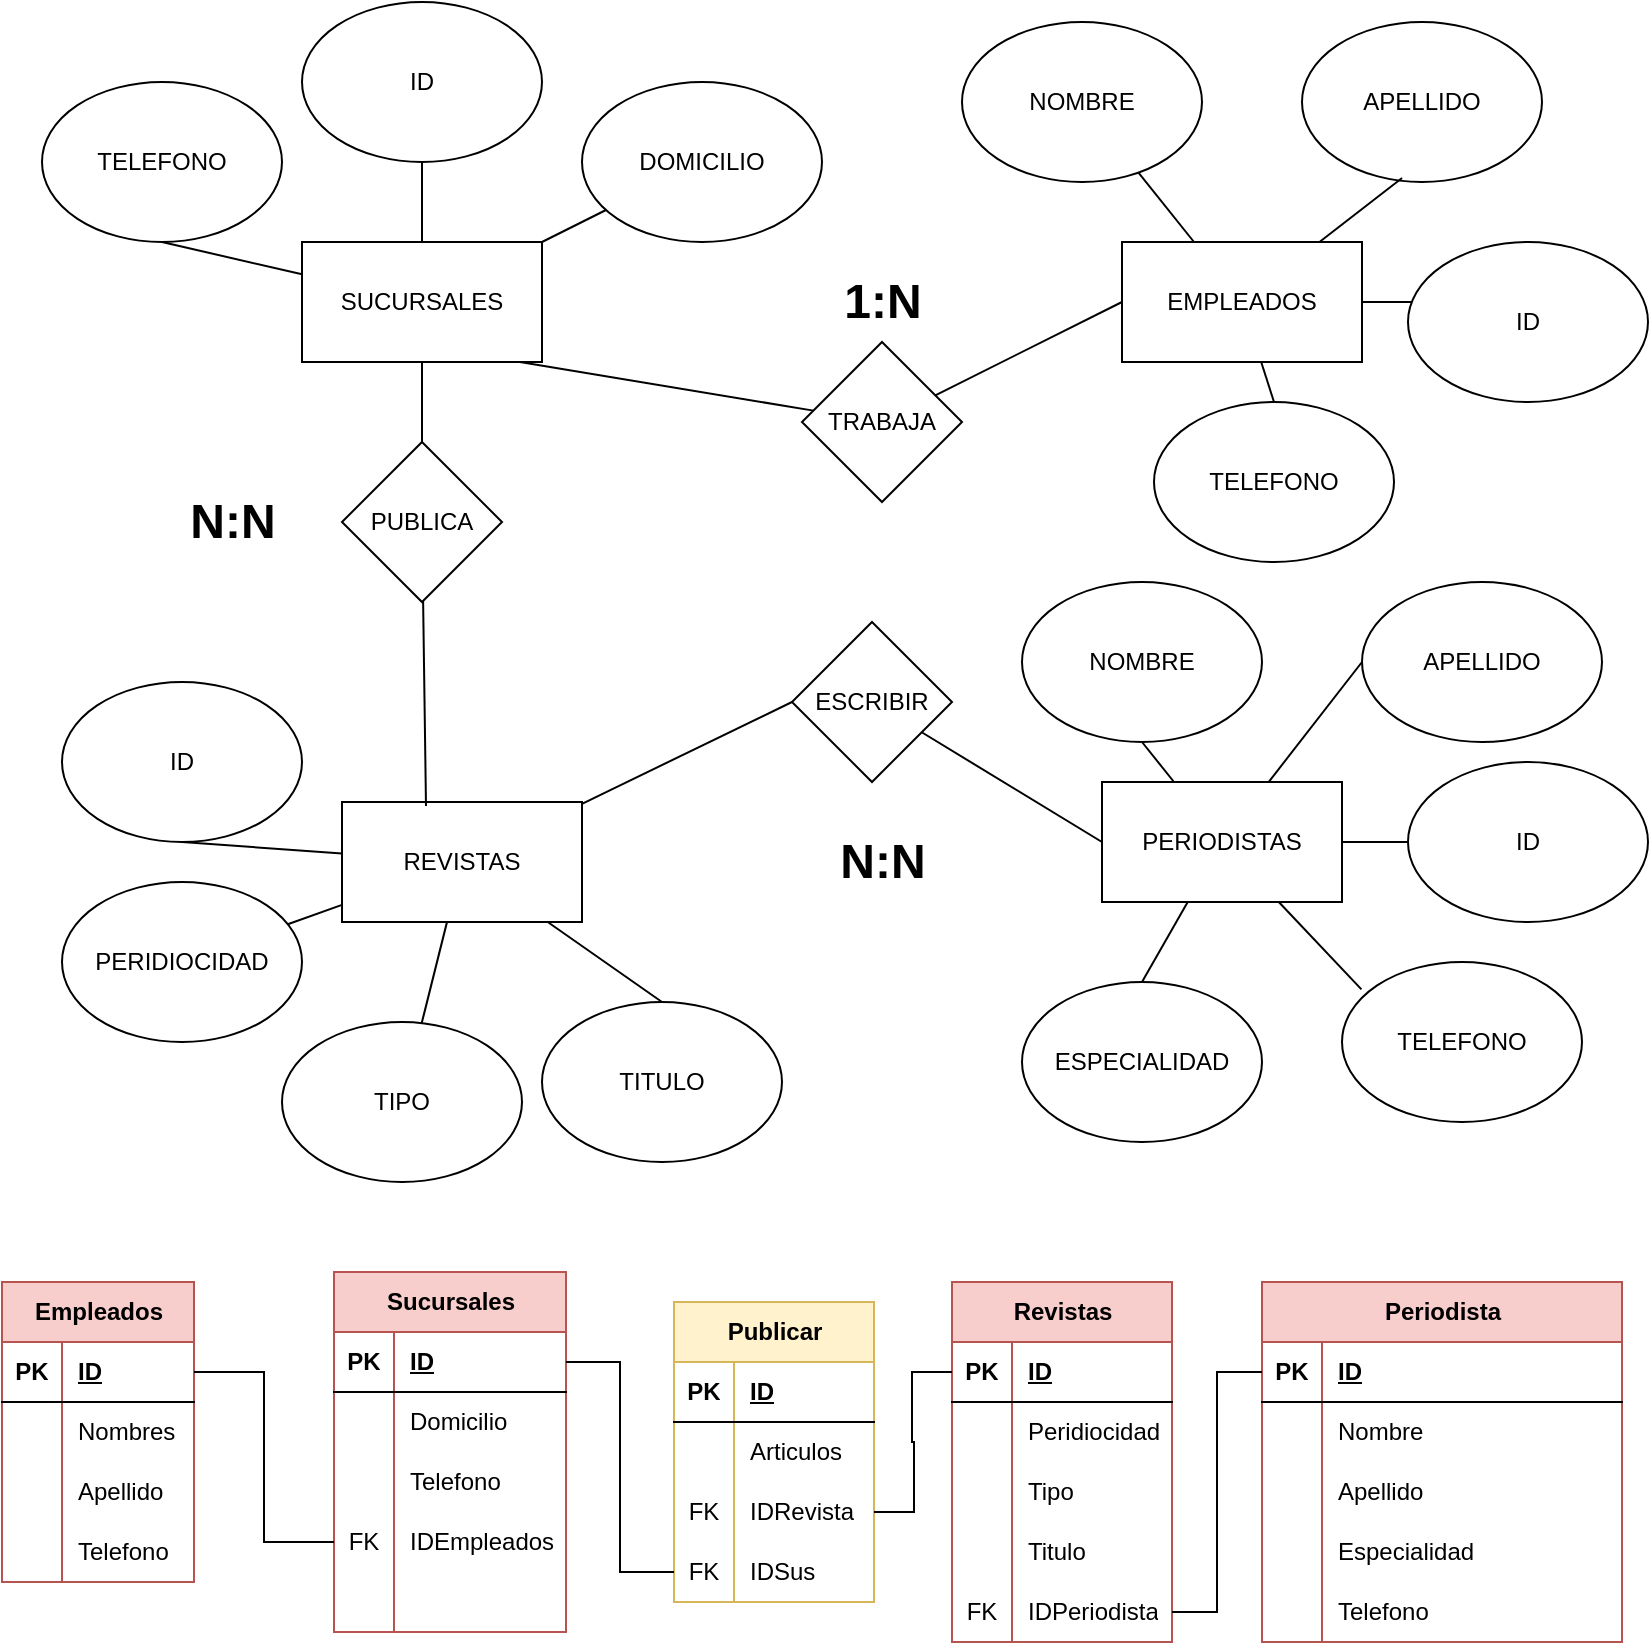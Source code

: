 <mxfile version="22.1.21" type="device" pages="4">
  <diagram name="Moodle" id="Xx2GPtKRPrGTt_XBKnPD">
    <mxGraphModel dx="899" dy="1037" grid="1" gridSize="10" guides="1" tooltips="1" connect="1" arrows="1" fold="1" page="1" pageScale="1" pageWidth="827" pageHeight="1169" math="0" shadow="0">
      <root>
        <mxCell id="0" />
        <mxCell id="1" parent="0" />
        <mxCell id="OjY1b_bEzQ7CaZI3-qbl-24" style="rounded=0;orthogonalLoop=1;jettySize=auto;html=1;entryX=0.5;entryY=1;entryDx=0;entryDy=0;endArrow=none;endFill=0;" parent="1" source="OjY1b_bEzQ7CaZI3-qbl-1" target="OjY1b_bEzQ7CaZI3-qbl-3" edge="1">
          <mxGeometry relative="1" as="geometry" />
        </mxCell>
        <mxCell id="OjY1b_bEzQ7CaZI3-qbl-25" value="" style="rounded=0;orthogonalLoop=1;jettySize=auto;html=1;endArrow=none;endFill=0;" parent="1" source="OjY1b_bEzQ7CaZI3-qbl-1" target="OjY1b_bEzQ7CaZI3-qbl-2" edge="1">
          <mxGeometry relative="1" as="geometry" />
        </mxCell>
        <mxCell id="OjY1b_bEzQ7CaZI3-qbl-40" style="rounded=0;orthogonalLoop=1;jettySize=auto;html=1;endArrow=none;endFill=0;" parent="1" source="OjY1b_bEzQ7CaZI3-qbl-1" target="OjY1b_bEzQ7CaZI3-qbl-5" edge="1">
          <mxGeometry relative="1" as="geometry" />
        </mxCell>
        <mxCell id="OjY1b_bEzQ7CaZI3-qbl-1" value="SUCURSALES" style="rounded=0;whiteSpace=wrap;html=1;" parent="1" vertex="1">
          <mxGeometry x="154" y="140" width="120" height="60" as="geometry" />
        </mxCell>
        <mxCell id="OjY1b_bEzQ7CaZI3-qbl-2" value="DOMICILIO" style="ellipse;whiteSpace=wrap;html=1;" parent="1" vertex="1">
          <mxGeometry x="294" y="60" width="120" height="80" as="geometry" />
        </mxCell>
        <mxCell id="OjY1b_bEzQ7CaZI3-qbl-3" value="TELEFONO" style="ellipse;whiteSpace=wrap;html=1;" parent="1" vertex="1">
          <mxGeometry x="24" y="60" width="120" height="80" as="geometry" />
        </mxCell>
        <mxCell id="OjY1b_bEzQ7CaZI3-qbl-23" value="" style="rounded=1;orthogonalLoop=1;jettySize=auto;html=1;endArrow=none;endFill=0;curved=0;" parent="1" source="OjY1b_bEzQ7CaZI3-qbl-4" target="OjY1b_bEzQ7CaZI3-qbl-1" edge="1">
          <mxGeometry relative="1" as="geometry" />
        </mxCell>
        <mxCell id="OjY1b_bEzQ7CaZI3-qbl-4" value="ID" style="ellipse;whiteSpace=wrap;html=1;" parent="1" vertex="1">
          <mxGeometry x="154" y="20" width="120" height="80" as="geometry" />
        </mxCell>
        <mxCell id="OjY1b_bEzQ7CaZI3-qbl-5" value="PUBLICA" style="rhombus;whiteSpace=wrap;html=1;" parent="1" vertex="1">
          <mxGeometry x="174" y="240" width="80" height="80" as="geometry" />
        </mxCell>
        <mxCell id="OjY1b_bEzQ7CaZI3-qbl-26" style="rounded=0;orthogonalLoop=1;jettySize=auto;html=1;endArrow=none;endFill=0;" parent="1" source="OjY1b_bEzQ7CaZI3-qbl-6" target="OjY1b_bEzQ7CaZI3-qbl-7" edge="1">
          <mxGeometry relative="1" as="geometry" />
        </mxCell>
        <mxCell id="OjY1b_bEzQ7CaZI3-qbl-28" style="rounded=1;orthogonalLoop=1;jettySize=auto;html=1;endArrow=none;endFill=0;curved=0;" parent="1" source="OjY1b_bEzQ7CaZI3-qbl-6" edge="1">
          <mxGeometry relative="1" as="geometry">
            <mxPoint x="724" y="170" as="targetPoint" />
          </mxGeometry>
        </mxCell>
        <mxCell id="OjY1b_bEzQ7CaZI3-qbl-6" value="EMPLEADOS" style="rounded=0;whiteSpace=wrap;html=1;" parent="1" vertex="1">
          <mxGeometry x="564" y="140" width="120" height="60" as="geometry" />
        </mxCell>
        <mxCell id="OjY1b_bEzQ7CaZI3-qbl-7" value="NOMBRE" style="ellipse;whiteSpace=wrap;html=1;" parent="1" vertex="1">
          <mxGeometry x="484" y="30" width="120" height="80" as="geometry" />
        </mxCell>
        <mxCell id="OjY1b_bEzQ7CaZI3-qbl-8" value="APELLIDO" style="ellipse;whiteSpace=wrap;html=1;" parent="1" vertex="1">
          <mxGeometry x="654" y="30" width="120" height="80" as="geometry" />
        </mxCell>
        <mxCell id="OjY1b_bEzQ7CaZI3-qbl-9" value="ID" style="ellipse;whiteSpace=wrap;html=1;" parent="1" vertex="1">
          <mxGeometry x="707" y="140" width="120" height="80" as="geometry" />
        </mxCell>
        <mxCell id="OjY1b_bEzQ7CaZI3-qbl-10" value="TELEFONO" style="ellipse;whiteSpace=wrap;html=1;" parent="1" vertex="1">
          <mxGeometry x="580" y="220" width="120" height="80" as="geometry" />
        </mxCell>
        <mxCell id="OjY1b_bEzQ7CaZI3-qbl-31" style="rounded=0;orthogonalLoop=1;jettySize=auto;html=1;entryX=0;entryY=0.5;entryDx=0;entryDy=0;endArrow=none;endFill=0;" parent="1" source="OjY1b_bEzQ7CaZI3-qbl-11" target="OjY1b_bEzQ7CaZI3-qbl-13" edge="1">
          <mxGeometry relative="1" as="geometry" />
        </mxCell>
        <mxCell id="OjY1b_bEzQ7CaZI3-qbl-32" style="rounded=0;orthogonalLoop=1;jettySize=auto;html=1;entryX=0.5;entryY=1;entryDx=0;entryDy=0;endArrow=none;endFill=0;" parent="1" source="OjY1b_bEzQ7CaZI3-qbl-11" target="OjY1b_bEzQ7CaZI3-qbl-12" edge="1">
          <mxGeometry relative="1" as="geometry" />
        </mxCell>
        <mxCell id="OjY1b_bEzQ7CaZI3-qbl-33" value="" style="rounded=1;orthogonalLoop=1;jettySize=auto;html=1;endArrow=none;endFill=0;curved=0;" parent="1" source="OjY1b_bEzQ7CaZI3-qbl-11" edge="1">
          <mxGeometry relative="1" as="geometry">
            <mxPoint x="731" y="440" as="targetPoint" />
          </mxGeometry>
        </mxCell>
        <mxCell id="OjY1b_bEzQ7CaZI3-qbl-35" style="rounded=0;orthogonalLoop=1;jettySize=auto;html=1;entryX=0.5;entryY=0;entryDx=0;entryDy=0;endArrow=none;endFill=0;" parent="1" source="OjY1b_bEzQ7CaZI3-qbl-11" target="OjY1b_bEzQ7CaZI3-qbl-16" edge="1">
          <mxGeometry relative="1" as="geometry" />
        </mxCell>
        <mxCell id="UDsu3p1bEYd_fyTxO5Rv-2" value="" style="edgeStyle=orthogonalEdgeStyle;rounded=0;orthogonalLoop=1;jettySize=auto;html=1;endArrow=none;endFill=0;" edge="1" parent="1" source="OjY1b_bEzQ7CaZI3-qbl-11" target="OjY1b_bEzQ7CaZI3-qbl-14">
          <mxGeometry relative="1" as="geometry" />
        </mxCell>
        <mxCell id="OjY1b_bEzQ7CaZI3-qbl-11" value="PERIODISTAS" style="rounded=0;whiteSpace=wrap;html=1;" parent="1" vertex="1">
          <mxGeometry x="554" y="410" width="120" height="60" as="geometry" />
        </mxCell>
        <mxCell id="OjY1b_bEzQ7CaZI3-qbl-12" value="NOMBRE" style="ellipse;whiteSpace=wrap;html=1;" parent="1" vertex="1">
          <mxGeometry x="514" y="310" width="120" height="80" as="geometry" />
        </mxCell>
        <mxCell id="OjY1b_bEzQ7CaZI3-qbl-13" value="APELLIDO" style="ellipse;whiteSpace=wrap;html=1;" parent="1" vertex="1">
          <mxGeometry x="684" y="310" width="120" height="80" as="geometry" />
        </mxCell>
        <mxCell id="OjY1b_bEzQ7CaZI3-qbl-14" value="ID" style="ellipse;whiteSpace=wrap;html=1;" parent="1" vertex="1">
          <mxGeometry x="707" y="400" width="120" height="80" as="geometry" />
        </mxCell>
        <mxCell id="OjY1b_bEzQ7CaZI3-qbl-15" value="TELEFONO" style="ellipse;whiteSpace=wrap;html=1;" parent="1" vertex="1">
          <mxGeometry x="674" y="500" width="120" height="80" as="geometry" />
        </mxCell>
        <mxCell id="OjY1b_bEzQ7CaZI3-qbl-16" value="ESPECIALIDAD" style="ellipse;whiteSpace=wrap;html=1;" parent="1" vertex="1">
          <mxGeometry x="514" y="510" width="120" height="80" as="geometry" />
        </mxCell>
        <mxCell id="OjY1b_bEzQ7CaZI3-qbl-43" style="rounded=0;orthogonalLoop=1;jettySize=auto;html=1;entryX=0;entryY=0.5;entryDx=0;entryDy=0;endArrow=none;endFill=0;" parent="1" source="OjY1b_bEzQ7CaZI3-qbl-17" target="OjY1b_bEzQ7CaZI3-qbl-11" edge="1">
          <mxGeometry relative="1" as="geometry" />
        </mxCell>
        <mxCell id="OjY1b_bEzQ7CaZI3-qbl-17" value="ESCRIBIR" style="rhombus;whiteSpace=wrap;html=1;" parent="1" vertex="1">
          <mxGeometry x="399" y="330" width="80" height="80" as="geometry" />
        </mxCell>
        <mxCell id="OjY1b_bEzQ7CaZI3-qbl-36" style="rounded=0;orthogonalLoop=1;jettySize=auto;html=1;endArrow=none;endFill=0;entryX=0.5;entryY=0;entryDx=0;entryDy=0;" parent="1" source="OjY1b_bEzQ7CaZI3-qbl-18" target="OjY1b_bEzQ7CaZI3-qbl-19" edge="1">
          <mxGeometry relative="1" as="geometry">
            <mxPoint x="308.658" y="517.675" as="targetPoint" />
          </mxGeometry>
        </mxCell>
        <mxCell id="OjY1b_bEzQ7CaZI3-qbl-37" style="rounded=0;orthogonalLoop=1;jettySize=auto;html=1;endArrow=none;endFill=0;" parent="1" source="OjY1b_bEzQ7CaZI3-qbl-18" target="OjY1b_bEzQ7CaZI3-qbl-22" edge="1">
          <mxGeometry relative="1" as="geometry" />
        </mxCell>
        <mxCell id="OjY1b_bEzQ7CaZI3-qbl-38" style="rounded=0;orthogonalLoop=1;jettySize=auto;html=1;endArrow=none;endFill=0;" parent="1" source="OjY1b_bEzQ7CaZI3-qbl-18" target="OjY1b_bEzQ7CaZI3-qbl-21" edge="1">
          <mxGeometry relative="1" as="geometry" />
        </mxCell>
        <mxCell id="OjY1b_bEzQ7CaZI3-qbl-39" style="rounded=1;orthogonalLoop=1;jettySize=auto;html=1;entryX=0.5;entryY=1;entryDx=0;entryDy=0;endArrow=none;endFill=0;curved=0;" parent="1" source="OjY1b_bEzQ7CaZI3-qbl-18" target="OjY1b_bEzQ7CaZI3-qbl-20" edge="1">
          <mxGeometry relative="1" as="geometry" />
        </mxCell>
        <mxCell id="OjY1b_bEzQ7CaZI3-qbl-42" style="rounded=0;orthogonalLoop=1;jettySize=auto;html=1;entryX=0;entryY=0.5;entryDx=0;entryDy=0;endArrow=none;endFill=0;" parent="1" source="OjY1b_bEzQ7CaZI3-qbl-18" target="OjY1b_bEzQ7CaZI3-qbl-17" edge="1">
          <mxGeometry relative="1" as="geometry" />
        </mxCell>
        <mxCell id="OjY1b_bEzQ7CaZI3-qbl-18" value="REVISTAS" style="rounded=0;whiteSpace=wrap;html=1;" parent="1" vertex="1">
          <mxGeometry x="174" y="420" width="120" height="60" as="geometry" />
        </mxCell>
        <mxCell id="OjY1b_bEzQ7CaZI3-qbl-19" value="TITULO" style="ellipse;whiteSpace=wrap;html=1;" parent="1" vertex="1">
          <mxGeometry x="274" y="520" width="120" height="80" as="geometry" />
        </mxCell>
        <mxCell id="OjY1b_bEzQ7CaZI3-qbl-20" value="ID" style="ellipse;whiteSpace=wrap;html=1;" parent="1" vertex="1">
          <mxGeometry x="34" y="360" width="120" height="80" as="geometry" />
        </mxCell>
        <mxCell id="OjY1b_bEzQ7CaZI3-qbl-21" value="PERIDIOCIDAD" style="ellipse;whiteSpace=wrap;html=1;" parent="1" vertex="1">
          <mxGeometry x="34" y="460" width="120" height="80" as="geometry" />
        </mxCell>
        <mxCell id="OjY1b_bEzQ7CaZI3-qbl-22" value="TIPO" style="ellipse;whiteSpace=wrap;html=1;" parent="1" vertex="1">
          <mxGeometry x="144" y="530" width="120" height="80" as="geometry" />
        </mxCell>
        <mxCell id="OjY1b_bEzQ7CaZI3-qbl-27" style="rounded=0;orthogonalLoop=1;jettySize=auto;html=1;entryX=0.417;entryY=0.975;entryDx=0;entryDy=0;entryPerimeter=0;endArrow=none;endFill=0;" parent="1" source="OjY1b_bEzQ7CaZI3-qbl-6" target="OjY1b_bEzQ7CaZI3-qbl-8" edge="1">
          <mxGeometry relative="1" as="geometry" />
        </mxCell>
        <mxCell id="OjY1b_bEzQ7CaZI3-qbl-29" style="rounded=0;orthogonalLoop=1;jettySize=auto;html=1;entryX=0.5;entryY=0;entryDx=0;entryDy=0;endArrow=none;endFill=0;" parent="1" source="OjY1b_bEzQ7CaZI3-qbl-6" target="OjY1b_bEzQ7CaZI3-qbl-10" edge="1">
          <mxGeometry relative="1" as="geometry" />
        </mxCell>
        <mxCell id="OjY1b_bEzQ7CaZI3-qbl-34" style="rounded=0;orthogonalLoop=1;jettySize=auto;html=1;entryX=0.081;entryY=0.171;entryDx=0;entryDy=0;entryPerimeter=0;endArrow=none;endFill=0;" parent="1" source="OjY1b_bEzQ7CaZI3-qbl-11" target="OjY1b_bEzQ7CaZI3-qbl-15" edge="1">
          <mxGeometry relative="1" as="geometry" />
        </mxCell>
        <mxCell id="OjY1b_bEzQ7CaZI3-qbl-41" style="rounded=0;orthogonalLoop=1;jettySize=auto;html=1;entryX=0.35;entryY=0.033;entryDx=0;entryDy=0;entryPerimeter=0;endArrow=none;endFill=0;" parent="1" source="OjY1b_bEzQ7CaZI3-qbl-5" target="OjY1b_bEzQ7CaZI3-qbl-18" edge="1">
          <mxGeometry relative="1" as="geometry" />
        </mxCell>
        <mxCell id="OjY1b_bEzQ7CaZI3-qbl-45" style="rounded=0;orthogonalLoop=1;jettySize=auto;html=1;entryX=0;entryY=0.5;entryDx=0;entryDy=0;endArrow=none;endFill=0;" parent="1" source="OjY1b_bEzQ7CaZI3-qbl-44" target="OjY1b_bEzQ7CaZI3-qbl-6" edge="1">
          <mxGeometry relative="1" as="geometry" />
        </mxCell>
        <mxCell id="OjY1b_bEzQ7CaZI3-qbl-44" value="TRABAJA" style="rhombus;whiteSpace=wrap;html=1;" parent="1" vertex="1">
          <mxGeometry x="404" y="190" width="80" height="80" as="geometry" />
        </mxCell>
        <mxCell id="OjY1b_bEzQ7CaZI3-qbl-46" style="rounded=0;orthogonalLoop=1;jettySize=auto;html=1;entryX=0.908;entryY=1;entryDx=0;entryDy=0;entryPerimeter=0;endArrow=none;endFill=0;" parent="1" source="OjY1b_bEzQ7CaZI3-qbl-44" target="OjY1b_bEzQ7CaZI3-qbl-1" edge="1">
          <mxGeometry relative="1" as="geometry" />
        </mxCell>
        <mxCell id="OjY1b_bEzQ7CaZI3-qbl-49" value="1:N" style="text;strokeColor=none;fillColor=none;html=1;fontSize=24;fontStyle=1;verticalAlign=middle;align=center;" parent="1" vertex="1">
          <mxGeometry x="409" y="160" width="70" height="20" as="geometry" />
        </mxCell>
        <mxCell id="OjY1b_bEzQ7CaZI3-qbl-50" value="N:N" style="text;strokeColor=none;fillColor=none;html=1;fontSize=24;fontStyle=1;verticalAlign=middle;align=center;" parent="1" vertex="1">
          <mxGeometry x="84" y="270" width="70" height="20" as="geometry" />
        </mxCell>
        <mxCell id="OjY1b_bEzQ7CaZI3-qbl-51" value="N:N" style="text;strokeColor=none;fillColor=none;html=1;fontSize=24;fontStyle=1;verticalAlign=middle;align=center;" parent="1" vertex="1">
          <mxGeometry x="409" y="440" width="70" height="20" as="geometry" />
        </mxCell>
        <mxCell id="UDsu3p1bEYd_fyTxO5Rv-3" value="Empleados" style="shape=table;startSize=30;container=1;collapsible=1;childLayout=tableLayout;fixedRows=1;rowLines=0;fontStyle=1;align=center;resizeLast=1;html=1;fillColor=#f8cecc;strokeColor=#b85450;" vertex="1" parent="1">
          <mxGeometry x="4" y="660" width="96" height="150" as="geometry" />
        </mxCell>
        <mxCell id="UDsu3p1bEYd_fyTxO5Rv-4" value="" style="shape=tableRow;horizontal=0;startSize=0;swimlaneHead=0;swimlaneBody=0;fillColor=none;collapsible=0;dropTarget=0;points=[[0,0.5],[1,0.5]];portConstraint=eastwest;top=0;left=0;right=0;bottom=1;" vertex="1" parent="UDsu3p1bEYd_fyTxO5Rv-3">
          <mxGeometry y="30" width="96" height="30" as="geometry" />
        </mxCell>
        <mxCell id="UDsu3p1bEYd_fyTxO5Rv-5" value="PK" style="shape=partialRectangle;connectable=0;fillColor=none;top=0;left=0;bottom=0;right=0;fontStyle=1;overflow=hidden;whiteSpace=wrap;html=1;" vertex="1" parent="UDsu3p1bEYd_fyTxO5Rv-4">
          <mxGeometry width="30" height="30" as="geometry">
            <mxRectangle width="30" height="30" as="alternateBounds" />
          </mxGeometry>
        </mxCell>
        <mxCell id="UDsu3p1bEYd_fyTxO5Rv-6" value="ID" style="shape=partialRectangle;connectable=0;fillColor=none;top=0;left=0;bottom=0;right=0;align=left;spacingLeft=6;fontStyle=5;overflow=hidden;whiteSpace=wrap;html=1;" vertex="1" parent="UDsu3p1bEYd_fyTxO5Rv-4">
          <mxGeometry x="30" width="66" height="30" as="geometry">
            <mxRectangle width="66" height="30" as="alternateBounds" />
          </mxGeometry>
        </mxCell>
        <mxCell id="UDsu3p1bEYd_fyTxO5Rv-7" value="" style="shape=tableRow;horizontal=0;startSize=0;swimlaneHead=0;swimlaneBody=0;fillColor=none;collapsible=0;dropTarget=0;points=[[0,0.5],[1,0.5]];portConstraint=eastwest;top=0;left=0;right=0;bottom=0;" vertex="1" parent="UDsu3p1bEYd_fyTxO5Rv-3">
          <mxGeometry y="60" width="96" height="30" as="geometry" />
        </mxCell>
        <mxCell id="UDsu3p1bEYd_fyTxO5Rv-8" value="" style="shape=partialRectangle;connectable=0;fillColor=none;top=0;left=0;bottom=0;right=0;editable=1;overflow=hidden;whiteSpace=wrap;html=1;" vertex="1" parent="UDsu3p1bEYd_fyTxO5Rv-7">
          <mxGeometry width="30" height="30" as="geometry">
            <mxRectangle width="30" height="30" as="alternateBounds" />
          </mxGeometry>
        </mxCell>
        <mxCell id="UDsu3p1bEYd_fyTxO5Rv-9" value="Nombres" style="shape=partialRectangle;connectable=0;fillColor=none;top=0;left=0;bottom=0;right=0;align=left;spacingLeft=6;overflow=hidden;whiteSpace=wrap;html=1;" vertex="1" parent="UDsu3p1bEYd_fyTxO5Rv-7">
          <mxGeometry x="30" width="66" height="30" as="geometry">
            <mxRectangle width="66" height="30" as="alternateBounds" />
          </mxGeometry>
        </mxCell>
        <mxCell id="UDsu3p1bEYd_fyTxO5Rv-10" value="" style="shape=tableRow;horizontal=0;startSize=0;swimlaneHead=0;swimlaneBody=0;fillColor=none;collapsible=0;dropTarget=0;points=[[0,0.5],[1,0.5]];portConstraint=eastwest;top=0;left=0;right=0;bottom=0;" vertex="1" parent="UDsu3p1bEYd_fyTxO5Rv-3">
          <mxGeometry y="90" width="96" height="30" as="geometry" />
        </mxCell>
        <mxCell id="UDsu3p1bEYd_fyTxO5Rv-11" value="" style="shape=partialRectangle;connectable=0;fillColor=none;top=0;left=0;bottom=0;right=0;editable=1;overflow=hidden;whiteSpace=wrap;html=1;" vertex="1" parent="UDsu3p1bEYd_fyTxO5Rv-10">
          <mxGeometry width="30" height="30" as="geometry">
            <mxRectangle width="30" height="30" as="alternateBounds" />
          </mxGeometry>
        </mxCell>
        <mxCell id="UDsu3p1bEYd_fyTxO5Rv-12" value="Apellido" style="shape=partialRectangle;connectable=0;fillColor=none;top=0;left=0;bottom=0;right=0;align=left;spacingLeft=6;overflow=hidden;whiteSpace=wrap;html=1;" vertex="1" parent="UDsu3p1bEYd_fyTxO5Rv-10">
          <mxGeometry x="30" width="66" height="30" as="geometry">
            <mxRectangle width="66" height="30" as="alternateBounds" />
          </mxGeometry>
        </mxCell>
        <mxCell id="UDsu3p1bEYd_fyTxO5Rv-13" value="" style="shape=tableRow;horizontal=0;startSize=0;swimlaneHead=0;swimlaneBody=0;fillColor=none;collapsible=0;dropTarget=0;points=[[0,0.5],[1,0.5]];portConstraint=eastwest;top=0;left=0;right=0;bottom=0;" vertex="1" parent="UDsu3p1bEYd_fyTxO5Rv-3">
          <mxGeometry y="120" width="96" height="30" as="geometry" />
        </mxCell>
        <mxCell id="UDsu3p1bEYd_fyTxO5Rv-14" value="" style="shape=partialRectangle;connectable=0;fillColor=none;top=0;left=0;bottom=0;right=0;editable=1;overflow=hidden;whiteSpace=wrap;html=1;" vertex="1" parent="UDsu3p1bEYd_fyTxO5Rv-13">
          <mxGeometry width="30" height="30" as="geometry">
            <mxRectangle width="30" height="30" as="alternateBounds" />
          </mxGeometry>
        </mxCell>
        <mxCell id="UDsu3p1bEYd_fyTxO5Rv-15" value="Telefono" style="shape=partialRectangle;connectable=0;fillColor=none;top=0;left=0;bottom=0;right=0;align=left;spacingLeft=6;overflow=hidden;whiteSpace=wrap;html=1;" vertex="1" parent="UDsu3p1bEYd_fyTxO5Rv-13">
          <mxGeometry x="30" width="66" height="30" as="geometry">
            <mxRectangle width="66" height="30" as="alternateBounds" />
          </mxGeometry>
        </mxCell>
        <mxCell id="UDsu3p1bEYd_fyTxO5Rv-16" value="Sucursales" style="shape=table;startSize=30;container=1;collapsible=1;childLayout=tableLayout;fixedRows=1;rowLines=0;fontStyle=1;align=center;resizeLast=1;html=1;fillColor=#f8cecc;strokeColor=#b85450;" vertex="1" parent="1">
          <mxGeometry x="170" y="655" width="116" height="180" as="geometry" />
        </mxCell>
        <mxCell id="UDsu3p1bEYd_fyTxO5Rv-17" value="" style="shape=tableRow;horizontal=0;startSize=0;swimlaneHead=0;swimlaneBody=0;fillColor=none;collapsible=0;dropTarget=0;points=[[0,0.5],[1,0.5]];portConstraint=eastwest;top=0;left=0;right=0;bottom=1;" vertex="1" parent="UDsu3p1bEYd_fyTxO5Rv-16">
          <mxGeometry y="30" width="116" height="30" as="geometry" />
        </mxCell>
        <mxCell id="UDsu3p1bEYd_fyTxO5Rv-18" value="PK" style="shape=partialRectangle;connectable=0;fillColor=none;top=0;left=0;bottom=0;right=0;fontStyle=1;overflow=hidden;whiteSpace=wrap;html=1;" vertex="1" parent="UDsu3p1bEYd_fyTxO5Rv-17">
          <mxGeometry width="30" height="30" as="geometry">
            <mxRectangle width="30" height="30" as="alternateBounds" />
          </mxGeometry>
        </mxCell>
        <mxCell id="UDsu3p1bEYd_fyTxO5Rv-19" value="ID" style="shape=partialRectangle;connectable=0;fillColor=none;top=0;left=0;bottom=0;right=0;align=left;spacingLeft=6;fontStyle=5;overflow=hidden;whiteSpace=wrap;html=1;" vertex="1" parent="UDsu3p1bEYd_fyTxO5Rv-17">
          <mxGeometry x="30" width="86" height="30" as="geometry">
            <mxRectangle width="86" height="30" as="alternateBounds" />
          </mxGeometry>
        </mxCell>
        <mxCell id="UDsu3p1bEYd_fyTxO5Rv-20" value="" style="shape=tableRow;horizontal=0;startSize=0;swimlaneHead=0;swimlaneBody=0;fillColor=none;collapsible=0;dropTarget=0;points=[[0,0.5],[1,0.5]];portConstraint=eastwest;top=0;left=0;right=0;bottom=0;" vertex="1" parent="UDsu3p1bEYd_fyTxO5Rv-16">
          <mxGeometry y="60" width="116" height="30" as="geometry" />
        </mxCell>
        <mxCell id="UDsu3p1bEYd_fyTxO5Rv-21" value="" style="shape=partialRectangle;connectable=0;fillColor=none;top=0;left=0;bottom=0;right=0;editable=1;overflow=hidden;whiteSpace=wrap;html=1;" vertex="1" parent="UDsu3p1bEYd_fyTxO5Rv-20">
          <mxGeometry width="30" height="30" as="geometry">
            <mxRectangle width="30" height="30" as="alternateBounds" />
          </mxGeometry>
        </mxCell>
        <mxCell id="UDsu3p1bEYd_fyTxO5Rv-22" value="Domicilio" style="shape=partialRectangle;connectable=0;fillColor=none;top=0;left=0;bottom=0;right=0;align=left;spacingLeft=6;overflow=hidden;whiteSpace=wrap;html=1;" vertex="1" parent="UDsu3p1bEYd_fyTxO5Rv-20">
          <mxGeometry x="30" width="86" height="30" as="geometry">
            <mxRectangle width="86" height="30" as="alternateBounds" />
          </mxGeometry>
        </mxCell>
        <mxCell id="UDsu3p1bEYd_fyTxO5Rv-23" value="" style="shape=tableRow;horizontal=0;startSize=0;swimlaneHead=0;swimlaneBody=0;fillColor=none;collapsible=0;dropTarget=0;points=[[0,0.5],[1,0.5]];portConstraint=eastwest;top=0;left=0;right=0;bottom=0;" vertex="1" parent="UDsu3p1bEYd_fyTxO5Rv-16">
          <mxGeometry y="90" width="116" height="30" as="geometry" />
        </mxCell>
        <mxCell id="UDsu3p1bEYd_fyTxO5Rv-24" value="" style="shape=partialRectangle;connectable=0;fillColor=none;top=0;left=0;bottom=0;right=0;editable=1;overflow=hidden;whiteSpace=wrap;html=1;" vertex="1" parent="UDsu3p1bEYd_fyTxO5Rv-23">
          <mxGeometry width="30" height="30" as="geometry">
            <mxRectangle width="30" height="30" as="alternateBounds" />
          </mxGeometry>
        </mxCell>
        <mxCell id="UDsu3p1bEYd_fyTxO5Rv-25" value="Telefono" style="shape=partialRectangle;connectable=0;fillColor=none;top=0;left=0;bottom=0;right=0;align=left;spacingLeft=6;overflow=hidden;whiteSpace=wrap;html=1;" vertex="1" parent="UDsu3p1bEYd_fyTxO5Rv-23">
          <mxGeometry x="30" width="86" height="30" as="geometry">
            <mxRectangle width="86" height="30" as="alternateBounds" />
          </mxGeometry>
        </mxCell>
        <mxCell id="UDsu3p1bEYd_fyTxO5Rv-26" value="" style="shape=tableRow;horizontal=0;startSize=0;swimlaneHead=0;swimlaneBody=0;fillColor=none;collapsible=0;dropTarget=0;points=[[0,0.5],[1,0.5]];portConstraint=eastwest;top=0;left=0;right=0;bottom=0;" vertex="1" parent="UDsu3p1bEYd_fyTxO5Rv-16">
          <mxGeometry y="120" width="116" height="30" as="geometry" />
        </mxCell>
        <mxCell id="UDsu3p1bEYd_fyTxO5Rv-27" value="FK" style="shape=partialRectangle;connectable=0;fillColor=none;top=0;left=0;bottom=0;right=0;editable=1;overflow=hidden;whiteSpace=wrap;html=1;" vertex="1" parent="UDsu3p1bEYd_fyTxO5Rv-26">
          <mxGeometry width="30" height="30" as="geometry">
            <mxRectangle width="30" height="30" as="alternateBounds" />
          </mxGeometry>
        </mxCell>
        <mxCell id="UDsu3p1bEYd_fyTxO5Rv-28" value="IDEmpleados" style="shape=partialRectangle;connectable=0;fillColor=none;top=0;left=0;bottom=0;right=0;align=left;spacingLeft=6;overflow=hidden;whiteSpace=wrap;html=1;" vertex="1" parent="UDsu3p1bEYd_fyTxO5Rv-26">
          <mxGeometry x="30" width="86" height="30" as="geometry">
            <mxRectangle width="86" height="30" as="alternateBounds" />
          </mxGeometry>
        </mxCell>
        <mxCell id="UDsu3p1bEYd_fyTxO5Rv-29" value="" style="shape=tableRow;horizontal=0;startSize=0;swimlaneHead=0;swimlaneBody=0;fillColor=none;collapsible=0;dropTarget=0;points=[[0,0.5],[1,0.5]];portConstraint=eastwest;top=0;left=0;right=0;bottom=0;" vertex="1" parent="UDsu3p1bEYd_fyTxO5Rv-16">
          <mxGeometry y="150" width="116" height="30" as="geometry" />
        </mxCell>
        <mxCell id="UDsu3p1bEYd_fyTxO5Rv-30" value="" style="shape=partialRectangle;connectable=0;fillColor=none;top=0;left=0;bottom=0;right=0;editable=1;overflow=hidden;whiteSpace=wrap;html=1;" vertex="1" parent="UDsu3p1bEYd_fyTxO5Rv-29">
          <mxGeometry width="30" height="30" as="geometry">
            <mxRectangle width="30" height="30" as="alternateBounds" />
          </mxGeometry>
        </mxCell>
        <mxCell id="UDsu3p1bEYd_fyTxO5Rv-31" value="" style="shape=partialRectangle;connectable=0;fillColor=none;top=0;left=0;bottom=0;right=0;align=left;spacingLeft=6;overflow=hidden;whiteSpace=wrap;html=1;" vertex="1" parent="UDsu3p1bEYd_fyTxO5Rv-29">
          <mxGeometry x="30" width="86" height="30" as="geometry">
            <mxRectangle width="86" height="30" as="alternateBounds" />
          </mxGeometry>
        </mxCell>
        <mxCell id="b5Ec04Ptu6TQoqGzbiM2-1" value="Revistas" style="shape=table;startSize=30;container=1;collapsible=1;childLayout=tableLayout;fixedRows=1;rowLines=0;fontStyle=1;align=center;resizeLast=1;html=1;fillColor=#f8cecc;strokeColor=#b85450;" vertex="1" parent="1">
          <mxGeometry x="479" y="660" width="110" height="180" as="geometry" />
        </mxCell>
        <mxCell id="b5Ec04Ptu6TQoqGzbiM2-2" value="" style="shape=tableRow;horizontal=0;startSize=0;swimlaneHead=0;swimlaneBody=0;fillColor=none;collapsible=0;dropTarget=0;points=[[0,0.5],[1,0.5]];portConstraint=eastwest;top=0;left=0;right=0;bottom=1;" vertex="1" parent="b5Ec04Ptu6TQoqGzbiM2-1">
          <mxGeometry y="30" width="110" height="30" as="geometry" />
        </mxCell>
        <mxCell id="b5Ec04Ptu6TQoqGzbiM2-3" value="PK" style="shape=partialRectangle;connectable=0;fillColor=none;top=0;left=0;bottom=0;right=0;fontStyle=1;overflow=hidden;whiteSpace=wrap;html=1;" vertex="1" parent="b5Ec04Ptu6TQoqGzbiM2-2">
          <mxGeometry width="30" height="30" as="geometry">
            <mxRectangle width="30" height="30" as="alternateBounds" />
          </mxGeometry>
        </mxCell>
        <mxCell id="b5Ec04Ptu6TQoqGzbiM2-4" value="ID" style="shape=partialRectangle;connectable=0;fillColor=none;top=0;left=0;bottom=0;right=0;align=left;spacingLeft=6;fontStyle=5;overflow=hidden;whiteSpace=wrap;html=1;" vertex="1" parent="b5Ec04Ptu6TQoqGzbiM2-2">
          <mxGeometry x="30" width="80" height="30" as="geometry">
            <mxRectangle width="80" height="30" as="alternateBounds" />
          </mxGeometry>
        </mxCell>
        <mxCell id="b5Ec04Ptu6TQoqGzbiM2-5" value="" style="shape=tableRow;horizontal=0;startSize=0;swimlaneHead=0;swimlaneBody=0;fillColor=none;collapsible=0;dropTarget=0;points=[[0,0.5],[1,0.5]];portConstraint=eastwest;top=0;left=0;right=0;bottom=0;" vertex="1" parent="b5Ec04Ptu6TQoqGzbiM2-1">
          <mxGeometry y="60" width="110" height="30" as="geometry" />
        </mxCell>
        <mxCell id="b5Ec04Ptu6TQoqGzbiM2-6" value="" style="shape=partialRectangle;connectable=0;fillColor=none;top=0;left=0;bottom=0;right=0;editable=1;overflow=hidden;whiteSpace=wrap;html=1;" vertex="1" parent="b5Ec04Ptu6TQoqGzbiM2-5">
          <mxGeometry width="30" height="30" as="geometry">
            <mxRectangle width="30" height="30" as="alternateBounds" />
          </mxGeometry>
        </mxCell>
        <mxCell id="b5Ec04Ptu6TQoqGzbiM2-7" value="Peridiocidad" style="shape=partialRectangle;connectable=0;fillColor=none;top=0;left=0;bottom=0;right=0;align=left;spacingLeft=6;overflow=hidden;whiteSpace=wrap;html=1;" vertex="1" parent="b5Ec04Ptu6TQoqGzbiM2-5">
          <mxGeometry x="30" width="80" height="30" as="geometry">
            <mxRectangle width="80" height="30" as="alternateBounds" />
          </mxGeometry>
        </mxCell>
        <mxCell id="b5Ec04Ptu6TQoqGzbiM2-8" value="" style="shape=tableRow;horizontal=0;startSize=0;swimlaneHead=0;swimlaneBody=0;fillColor=none;collapsible=0;dropTarget=0;points=[[0,0.5],[1,0.5]];portConstraint=eastwest;top=0;left=0;right=0;bottom=0;" vertex="1" parent="b5Ec04Ptu6TQoqGzbiM2-1">
          <mxGeometry y="90" width="110" height="30" as="geometry" />
        </mxCell>
        <mxCell id="b5Ec04Ptu6TQoqGzbiM2-9" value="" style="shape=partialRectangle;connectable=0;fillColor=none;top=0;left=0;bottom=0;right=0;editable=1;overflow=hidden;whiteSpace=wrap;html=1;" vertex="1" parent="b5Ec04Ptu6TQoqGzbiM2-8">
          <mxGeometry width="30" height="30" as="geometry">
            <mxRectangle width="30" height="30" as="alternateBounds" />
          </mxGeometry>
        </mxCell>
        <mxCell id="b5Ec04Ptu6TQoqGzbiM2-10" value="Tipo" style="shape=partialRectangle;connectable=0;fillColor=none;top=0;left=0;bottom=0;right=0;align=left;spacingLeft=6;overflow=hidden;whiteSpace=wrap;html=1;" vertex="1" parent="b5Ec04Ptu6TQoqGzbiM2-8">
          <mxGeometry x="30" width="80" height="30" as="geometry">
            <mxRectangle width="80" height="30" as="alternateBounds" />
          </mxGeometry>
        </mxCell>
        <mxCell id="b5Ec04Ptu6TQoqGzbiM2-11" value="" style="shape=tableRow;horizontal=0;startSize=0;swimlaneHead=0;swimlaneBody=0;fillColor=none;collapsible=0;dropTarget=0;points=[[0,0.5],[1,0.5]];portConstraint=eastwest;top=0;left=0;right=0;bottom=0;" vertex="1" parent="b5Ec04Ptu6TQoqGzbiM2-1">
          <mxGeometry y="120" width="110" height="30" as="geometry" />
        </mxCell>
        <mxCell id="b5Ec04Ptu6TQoqGzbiM2-12" value="" style="shape=partialRectangle;connectable=0;fillColor=none;top=0;left=0;bottom=0;right=0;editable=1;overflow=hidden;whiteSpace=wrap;html=1;" vertex="1" parent="b5Ec04Ptu6TQoqGzbiM2-11">
          <mxGeometry width="30" height="30" as="geometry">
            <mxRectangle width="30" height="30" as="alternateBounds" />
          </mxGeometry>
        </mxCell>
        <mxCell id="b5Ec04Ptu6TQoqGzbiM2-13" value="Titulo" style="shape=partialRectangle;connectable=0;fillColor=none;top=0;left=0;bottom=0;right=0;align=left;spacingLeft=6;overflow=hidden;whiteSpace=wrap;html=1;" vertex="1" parent="b5Ec04Ptu6TQoqGzbiM2-11">
          <mxGeometry x="30" width="80" height="30" as="geometry">
            <mxRectangle width="80" height="30" as="alternateBounds" />
          </mxGeometry>
        </mxCell>
        <mxCell id="kGjN8AO25-zHNABfo43B-3" value="" style="shape=tableRow;horizontal=0;startSize=0;swimlaneHead=0;swimlaneBody=0;fillColor=none;collapsible=0;dropTarget=0;points=[[0,0.5],[1,0.5]];portConstraint=eastwest;top=0;left=0;right=0;bottom=0;" vertex="1" parent="b5Ec04Ptu6TQoqGzbiM2-1">
          <mxGeometry y="150" width="110" height="30" as="geometry" />
        </mxCell>
        <mxCell id="kGjN8AO25-zHNABfo43B-4" value="FK" style="shape=partialRectangle;connectable=0;fillColor=none;top=0;left=0;bottom=0;right=0;editable=1;overflow=hidden;whiteSpace=wrap;html=1;" vertex="1" parent="kGjN8AO25-zHNABfo43B-3">
          <mxGeometry width="30" height="30" as="geometry">
            <mxRectangle width="30" height="30" as="alternateBounds" />
          </mxGeometry>
        </mxCell>
        <mxCell id="kGjN8AO25-zHNABfo43B-5" value="IDPeriodista" style="shape=partialRectangle;connectable=0;fillColor=none;top=0;left=0;bottom=0;right=0;align=left;spacingLeft=6;overflow=hidden;whiteSpace=wrap;html=1;" vertex="1" parent="kGjN8AO25-zHNABfo43B-3">
          <mxGeometry x="30" width="80" height="30" as="geometry">
            <mxRectangle width="80" height="30" as="alternateBounds" />
          </mxGeometry>
        </mxCell>
        <mxCell id="b5Ec04Ptu6TQoqGzbiM2-15" style="edgeStyle=orthogonalEdgeStyle;rounded=0;orthogonalLoop=1;jettySize=auto;html=1;entryX=0;entryY=0.5;entryDx=0;entryDy=0;endArrow=none;endFill=0;" edge="1" parent="1" source="UDsu3p1bEYd_fyTxO5Rv-4" target="UDsu3p1bEYd_fyTxO5Rv-26">
          <mxGeometry relative="1" as="geometry" />
        </mxCell>
        <mxCell id="b5Ec04Ptu6TQoqGzbiM2-16" value="Publicar" style="shape=table;startSize=30;container=1;collapsible=1;childLayout=tableLayout;fixedRows=1;rowLines=0;fontStyle=1;align=center;resizeLast=1;html=1;fillColor=#fff2cc;strokeColor=#d6b656;" vertex="1" parent="1">
          <mxGeometry x="340" y="670" width="100" height="150" as="geometry" />
        </mxCell>
        <mxCell id="b5Ec04Ptu6TQoqGzbiM2-17" value="" style="shape=tableRow;horizontal=0;startSize=0;swimlaneHead=0;swimlaneBody=0;fillColor=none;collapsible=0;dropTarget=0;points=[[0,0.5],[1,0.5]];portConstraint=eastwest;top=0;left=0;right=0;bottom=1;" vertex="1" parent="b5Ec04Ptu6TQoqGzbiM2-16">
          <mxGeometry y="30" width="100" height="30" as="geometry" />
        </mxCell>
        <mxCell id="b5Ec04Ptu6TQoqGzbiM2-18" value="PK" style="shape=partialRectangle;connectable=0;fillColor=none;top=0;left=0;bottom=0;right=0;fontStyle=1;overflow=hidden;whiteSpace=wrap;html=1;" vertex="1" parent="b5Ec04Ptu6TQoqGzbiM2-17">
          <mxGeometry width="30" height="30" as="geometry">
            <mxRectangle width="30" height="30" as="alternateBounds" />
          </mxGeometry>
        </mxCell>
        <mxCell id="b5Ec04Ptu6TQoqGzbiM2-19" value="ID" style="shape=partialRectangle;connectable=0;fillColor=none;top=0;left=0;bottom=0;right=0;align=left;spacingLeft=6;fontStyle=5;overflow=hidden;whiteSpace=wrap;html=1;" vertex="1" parent="b5Ec04Ptu6TQoqGzbiM2-17">
          <mxGeometry x="30" width="70" height="30" as="geometry">
            <mxRectangle width="70" height="30" as="alternateBounds" />
          </mxGeometry>
        </mxCell>
        <mxCell id="b5Ec04Ptu6TQoqGzbiM2-20" value="" style="shape=tableRow;horizontal=0;startSize=0;swimlaneHead=0;swimlaneBody=0;fillColor=none;collapsible=0;dropTarget=0;points=[[0,0.5],[1,0.5]];portConstraint=eastwest;top=0;left=0;right=0;bottom=0;" vertex="1" parent="b5Ec04Ptu6TQoqGzbiM2-16">
          <mxGeometry y="60" width="100" height="30" as="geometry" />
        </mxCell>
        <mxCell id="b5Ec04Ptu6TQoqGzbiM2-21" value="" style="shape=partialRectangle;connectable=0;fillColor=none;top=0;left=0;bottom=0;right=0;editable=1;overflow=hidden;whiteSpace=wrap;html=1;" vertex="1" parent="b5Ec04Ptu6TQoqGzbiM2-20">
          <mxGeometry width="30" height="30" as="geometry">
            <mxRectangle width="30" height="30" as="alternateBounds" />
          </mxGeometry>
        </mxCell>
        <mxCell id="b5Ec04Ptu6TQoqGzbiM2-22" value="Articulos" style="shape=partialRectangle;connectable=0;fillColor=none;top=0;left=0;bottom=0;right=0;align=left;spacingLeft=6;overflow=hidden;whiteSpace=wrap;html=1;" vertex="1" parent="b5Ec04Ptu6TQoqGzbiM2-20">
          <mxGeometry x="30" width="70" height="30" as="geometry">
            <mxRectangle width="70" height="30" as="alternateBounds" />
          </mxGeometry>
        </mxCell>
        <mxCell id="b5Ec04Ptu6TQoqGzbiM2-23" value="" style="shape=tableRow;horizontal=0;startSize=0;swimlaneHead=0;swimlaneBody=0;fillColor=none;collapsible=0;dropTarget=0;points=[[0,0.5],[1,0.5]];portConstraint=eastwest;top=0;left=0;right=0;bottom=0;" vertex="1" parent="b5Ec04Ptu6TQoqGzbiM2-16">
          <mxGeometry y="90" width="100" height="30" as="geometry" />
        </mxCell>
        <mxCell id="b5Ec04Ptu6TQoqGzbiM2-24" value="FK" style="shape=partialRectangle;connectable=0;fillColor=none;top=0;left=0;bottom=0;right=0;editable=1;overflow=hidden;whiteSpace=wrap;html=1;" vertex="1" parent="b5Ec04Ptu6TQoqGzbiM2-23">
          <mxGeometry width="30" height="30" as="geometry">
            <mxRectangle width="30" height="30" as="alternateBounds" />
          </mxGeometry>
        </mxCell>
        <mxCell id="b5Ec04Ptu6TQoqGzbiM2-25" value="IDRevista" style="shape=partialRectangle;connectable=0;fillColor=none;top=0;left=0;bottom=0;right=0;align=left;spacingLeft=6;overflow=hidden;whiteSpace=wrap;html=1;" vertex="1" parent="b5Ec04Ptu6TQoqGzbiM2-23">
          <mxGeometry x="30" width="70" height="30" as="geometry">
            <mxRectangle width="70" height="30" as="alternateBounds" />
          </mxGeometry>
        </mxCell>
        <mxCell id="b5Ec04Ptu6TQoqGzbiM2-26" value="" style="shape=tableRow;horizontal=0;startSize=0;swimlaneHead=0;swimlaneBody=0;fillColor=none;collapsible=0;dropTarget=0;points=[[0,0.5],[1,0.5]];portConstraint=eastwest;top=0;left=0;right=0;bottom=0;" vertex="1" parent="b5Ec04Ptu6TQoqGzbiM2-16">
          <mxGeometry y="120" width="100" height="30" as="geometry" />
        </mxCell>
        <mxCell id="b5Ec04Ptu6TQoqGzbiM2-27" value="FK" style="shape=partialRectangle;connectable=0;fillColor=none;top=0;left=0;bottom=0;right=0;editable=1;overflow=hidden;whiteSpace=wrap;html=1;" vertex="1" parent="b5Ec04Ptu6TQoqGzbiM2-26">
          <mxGeometry width="30" height="30" as="geometry">
            <mxRectangle width="30" height="30" as="alternateBounds" />
          </mxGeometry>
        </mxCell>
        <mxCell id="b5Ec04Ptu6TQoqGzbiM2-28" value="IDSus" style="shape=partialRectangle;connectable=0;fillColor=none;top=0;left=0;bottom=0;right=0;align=left;spacingLeft=6;overflow=hidden;whiteSpace=wrap;html=1;" vertex="1" parent="b5Ec04Ptu6TQoqGzbiM2-26">
          <mxGeometry x="30" width="70" height="30" as="geometry">
            <mxRectangle width="70" height="30" as="alternateBounds" />
          </mxGeometry>
        </mxCell>
        <mxCell id="kGjN8AO25-zHNABfo43B-1" style="edgeStyle=orthogonalEdgeStyle;rounded=0;orthogonalLoop=1;jettySize=auto;html=1;entryX=0;entryY=0.5;entryDx=0;entryDy=0;endArrow=none;endFill=0;" edge="1" parent="1" source="UDsu3p1bEYd_fyTxO5Rv-17" target="b5Ec04Ptu6TQoqGzbiM2-26">
          <mxGeometry relative="1" as="geometry" />
        </mxCell>
        <mxCell id="kGjN8AO25-zHNABfo43B-2" style="edgeStyle=orthogonalEdgeStyle;rounded=0;orthogonalLoop=1;jettySize=auto;html=1;entryX=1;entryY=0.5;entryDx=0;entryDy=0;endArrow=none;endFill=0;" edge="1" parent="1" source="b5Ec04Ptu6TQoqGzbiM2-2" target="b5Ec04Ptu6TQoqGzbiM2-23">
          <mxGeometry relative="1" as="geometry" />
        </mxCell>
        <mxCell id="kGjN8AO25-zHNABfo43B-6" value="Periodista" style="shape=table;startSize=30;container=1;collapsible=1;childLayout=tableLayout;fixedRows=1;rowLines=0;fontStyle=1;align=center;resizeLast=1;html=1;fillColor=#f8cecc;strokeColor=#b85450;" vertex="1" parent="1">
          <mxGeometry x="634" y="660" width="180" height="180" as="geometry" />
        </mxCell>
        <mxCell id="kGjN8AO25-zHNABfo43B-7" value="" style="shape=tableRow;horizontal=0;startSize=0;swimlaneHead=0;swimlaneBody=0;fillColor=none;collapsible=0;dropTarget=0;points=[[0,0.5],[1,0.5]];portConstraint=eastwest;top=0;left=0;right=0;bottom=1;" vertex="1" parent="kGjN8AO25-zHNABfo43B-6">
          <mxGeometry y="30" width="180" height="30" as="geometry" />
        </mxCell>
        <mxCell id="kGjN8AO25-zHNABfo43B-8" value="PK" style="shape=partialRectangle;connectable=0;fillColor=none;top=0;left=0;bottom=0;right=0;fontStyle=1;overflow=hidden;whiteSpace=wrap;html=1;" vertex="1" parent="kGjN8AO25-zHNABfo43B-7">
          <mxGeometry width="30" height="30" as="geometry">
            <mxRectangle width="30" height="30" as="alternateBounds" />
          </mxGeometry>
        </mxCell>
        <mxCell id="kGjN8AO25-zHNABfo43B-9" value="ID" style="shape=partialRectangle;connectable=0;fillColor=none;top=0;left=0;bottom=0;right=0;align=left;spacingLeft=6;fontStyle=5;overflow=hidden;whiteSpace=wrap;html=1;" vertex="1" parent="kGjN8AO25-zHNABfo43B-7">
          <mxGeometry x="30" width="150" height="30" as="geometry">
            <mxRectangle width="150" height="30" as="alternateBounds" />
          </mxGeometry>
        </mxCell>
        <mxCell id="kGjN8AO25-zHNABfo43B-10" value="" style="shape=tableRow;horizontal=0;startSize=0;swimlaneHead=0;swimlaneBody=0;fillColor=none;collapsible=0;dropTarget=0;points=[[0,0.5],[1,0.5]];portConstraint=eastwest;top=0;left=0;right=0;bottom=0;" vertex="1" parent="kGjN8AO25-zHNABfo43B-6">
          <mxGeometry y="60" width="180" height="30" as="geometry" />
        </mxCell>
        <mxCell id="kGjN8AO25-zHNABfo43B-11" value="" style="shape=partialRectangle;connectable=0;fillColor=none;top=0;left=0;bottom=0;right=0;editable=1;overflow=hidden;whiteSpace=wrap;html=1;" vertex="1" parent="kGjN8AO25-zHNABfo43B-10">
          <mxGeometry width="30" height="30" as="geometry">
            <mxRectangle width="30" height="30" as="alternateBounds" />
          </mxGeometry>
        </mxCell>
        <mxCell id="kGjN8AO25-zHNABfo43B-12" value="Nombre" style="shape=partialRectangle;connectable=0;fillColor=none;top=0;left=0;bottom=0;right=0;align=left;spacingLeft=6;overflow=hidden;whiteSpace=wrap;html=1;" vertex="1" parent="kGjN8AO25-zHNABfo43B-10">
          <mxGeometry x="30" width="150" height="30" as="geometry">
            <mxRectangle width="150" height="30" as="alternateBounds" />
          </mxGeometry>
        </mxCell>
        <mxCell id="kGjN8AO25-zHNABfo43B-13" value="" style="shape=tableRow;horizontal=0;startSize=0;swimlaneHead=0;swimlaneBody=0;fillColor=none;collapsible=0;dropTarget=0;points=[[0,0.5],[1,0.5]];portConstraint=eastwest;top=0;left=0;right=0;bottom=0;" vertex="1" parent="kGjN8AO25-zHNABfo43B-6">
          <mxGeometry y="90" width="180" height="30" as="geometry" />
        </mxCell>
        <mxCell id="kGjN8AO25-zHNABfo43B-14" value="" style="shape=partialRectangle;connectable=0;fillColor=none;top=0;left=0;bottom=0;right=0;editable=1;overflow=hidden;whiteSpace=wrap;html=1;" vertex="1" parent="kGjN8AO25-zHNABfo43B-13">
          <mxGeometry width="30" height="30" as="geometry">
            <mxRectangle width="30" height="30" as="alternateBounds" />
          </mxGeometry>
        </mxCell>
        <mxCell id="kGjN8AO25-zHNABfo43B-15" value="Apellido" style="shape=partialRectangle;connectable=0;fillColor=none;top=0;left=0;bottom=0;right=0;align=left;spacingLeft=6;overflow=hidden;whiteSpace=wrap;html=1;" vertex="1" parent="kGjN8AO25-zHNABfo43B-13">
          <mxGeometry x="30" width="150" height="30" as="geometry">
            <mxRectangle width="150" height="30" as="alternateBounds" />
          </mxGeometry>
        </mxCell>
        <mxCell id="kGjN8AO25-zHNABfo43B-16" value="" style="shape=tableRow;horizontal=0;startSize=0;swimlaneHead=0;swimlaneBody=0;fillColor=none;collapsible=0;dropTarget=0;points=[[0,0.5],[1,0.5]];portConstraint=eastwest;top=0;left=0;right=0;bottom=0;" vertex="1" parent="kGjN8AO25-zHNABfo43B-6">
          <mxGeometry y="120" width="180" height="30" as="geometry" />
        </mxCell>
        <mxCell id="kGjN8AO25-zHNABfo43B-17" value="" style="shape=partialRectangle;connectable=0;fillColor=none;top=0;left=0;bottom=0;right=0;editable=1;overflow=hidden;whiteSpace=wrap;html=1;" vertex="1" parent="kGjN8AO25-zHNABfo43B-16">
          <mxGeometry width="30" height="30" as="geometry">
            <mxRectangle width="30" height="30" as="alternateBounds" />
          </mxGeometry>
        </mxCell>
        <mxCell id="kGjN8AO25-zHNABfo43B-18" value="Especialidad" style="shape=partialRectangle;connectable=0;fillColor=none;top=0;left=0;bottom=0;right=0;align=left;spacingLeft=6;overflow=hidden;whiteSpace=wrap;html=1;" vertex="1" parent="kGjN8AO25-zHNABfo43B-16">
          <mxGeometry x="30" width="150" height="30" as="geometry">
            <mxRectangle width="150" height="30" as="alternateBounds" />
          </mxGeometry>
        </mxCell>
        <mxCell id="kGjN8AO25-zHNABfo43B-19" value="" style="shape=tableRow;horizontal=0;startSize=0;swimlaneHead=0;swimlaneBody=0;fillColor=none;collapsible=0;dropTarget=0;points=[[0,0.5],[1,0.5]];portConstraint=eastwest;top=0;left=0;right=0;bottom=0;" vertex="1" parent="kGjN8AO25-zHNABfo43B-6">
          <mxGeometry y="150" width="180" height="30" as="geometry" />
        </mxCell>
        <mxCell id="kGjN8AO25-zHNABfo43B-20" value="" style="shape=partialRectangle;connectable=0;fillColor=none;top=0;left=0;bottom=0;right=0;editable=1;overflow=hidden;whiteSpace=wrap;html=1;" vertex="1" parent="kGjN8AO25-zHNABfo43B-19">
          <mxGeometry width="30" height="30" as="geometry">
            <mxRectangle width="30" height="30" as="alternateBounds" />
          </mxGeometry>
        </mxCell>
        <mxCell id="kGjN8AO25-zHNABfo43B-21" value="Telefono" style="shape=partialRectangle;connectable=0;fillColor=none;top=0;left=0;bottom=0;right=0;align=left;spacingLeft=6;overflow=hidden;whiteSpace=wrap;html=1;" vertex="1" parent="kGjN8AO25-zHNABfo43B-19">
          <mxGeometry x="30" width="150" height="30" as="geometry">
            <mxRectangle width="150" height="30" as="alternateBounds" />
          </mxGeometry>
        </mxCell>
        <mxCell id="kGjN8AO25-zHNABfo43B-22" style="edgeStyle=orthogonalEdgeStyle;rounded=0;orthogonalLoop=1;jettySize=auto;html=1;endArrow=none;endFill=0;" edge="1" parent="1" source="kGjN8AO25-zHNABfo43B-3" target="kGjN8AO25-zHNABfo43B-7">
          <mxGeometry relative="1" as="geometry" />
        </mxCell>
      </root>
    </mxGraphModel>
  </diagram>
  <diagram id="spTOThc-zVHa1uvNnkh1" name="Ejemplo 1">
    <mxGraphModel dx="919" dy="1037" grid="1" gridSize="10" guides="1" tooltips="1" connect="1" arrows="1" fold="1" page="1" pageScale="1" pageWidth="827" pageHeight="1169" math="0" shadow="0">
      <root>
        <mxCell id="0" />
        <mxCell id="1" parent="0" />
        <mxCell id="sAWTyCXMA-xRmHa8fGBv-1" value="PERTENECE" style="shape=rhombus;perimeter=rhombusPerimeter;whiteSpace=wrap;html=1;align=center;" parent="1" vertex="1">
          <mxGeometry x="430" y="120" width="120" height="60" as="geometry" />
        </mxCell>
        <mxCell id="sAWTyCXMA-xRmHa8fGBv-9" value="" style="edgeStyle=orthogonalEdgeStyle;rounded=0;orthogonalLoop=1;jettySize=auto;html=1;startArrow=none;startFill=0;strokeColor=default;curved=1;endArrow=none;endFill=0;" parent="1" source="sAWTyCXMA-xRmHa8fGBv-2" target="sAWTyCXMA-xRmHa8fGBv-4" edge="1">
          <mxGeometry relative="1" as="geometry" />
        </mxCell>
        <mxCell id="sAWTyCXMA-xRmHa8fGBv-10" value="" style="edgeStyle=orthogonalEdgeStyle;rounded=0;orthogonalLoop=1;jettySize=auto;html=1;startArrow=none;startFill=0;strokeColor=default;curved=1;endArrow=none;endFill=0;" parent="1" source="sAWTyCXMA-xRmHa8fGBv-2" target="sAWTyCXMA-xRmHa8fGBv-5" edge="1">
          <mxGeometry relative="1" as="geometry" />
        </mxCell>
        <mxCell id="sAWTyCXMA-xRmHa8fGBv-11" value="" style="edgeStyle=orthogonalEdgeStyle;rounded=0;orthogonalLoop=1;jettySize=auto;html=1;startArrow=none;startFill=0;strokeColor=default;curved=1;endArrow=none;endFill=0;" parent="1" source="sAWTyCXMA-xRmHa8fGBv-2" target="sAWTyCXMA-xRmHa8fGBv-6" edge="1">
          <mxGeometry relative="1" as="geometry" />
        </mxCell>
        <mxCell id="sAWTyCXMA-xRmHa8fGBv-12" value="" style="edgeStyle=orthogonalEdgeStyle;rounded=0;orthogonalLoop=1;jettySize=auto;html=1;startArrow=none;startFill=0;strokeColor=default;curved=1;endArrow=none;endFill=0;" parent="1" source="sAWTyCXMA-xRmHa8fGBv-18" target="sAWTyCXMA-xRmHa8fGBv-1" edge="1">
          <mxGeometry relative="1" as="geometry" />
        </mxCell>
        <mxCell id="sAWTyCXMA-xRmHa8fGBv-2" value="LIBRO" style="whiteSpace=wrap;html=1;align=center;" parent="1" vertex="1">
          <mxGeometry x="230" y="130" width="100" height="40" as="geometry" />
        </mxCell>
        <mxCell id="sAWTyCXMA-xRmHa8fGBv-13" value="" style="edgeStyle=orthogonalEdgeStyle;rounded=0;orthogonalLoop=1;jettySize=auto;html=1;startArrow=none;startFill=0;strokeColor=default;endArrow=none;endFill=0;" parent="1" source="sAWTyCXMA-xRmHa8fGBv-16" target="sAWTyCXMA-xRmHa8fGBv-1" edge="1">
          <mxGeometry relative="1" as="geometry" />
        </mxCell>
        <mxCell id="sAWTyCXMA-xRmHa8fGBv-14" value="" style="edgeStyle=orthogonalEdgeStyle;rounded=0;orthogonalLoop=1;jettySize=auto;html=1;startArrow=none;startFill=0;strokeColor=default;curved=1;endArrow=none;endFill=0;" parent="1" source="sAWTyCXMA-xRmHa8fGBv-3" target="sAWTyCXMA-xRmHa8fGBv-7" edge="1">
          <mxGeometry relative="1" as="geometry" />
        </mxCell>
        <mxCell id="sAWTyCXMA-xRmHa8fGBv-15" value="" style="edgeStyle=orthogonalEdgeStyle;rounded=0;orthogonalLoop=1;jettySize=auto;html=1;startArrow=none;startFill=0;strokeColor=default;curved=1;endArrow=none;endFill=0;" parent="1" source="sAWTyCXMA-xRmHa8fGBv-3" target="sAWTyCXMA-xRmHa8fGBv-8" edge="1">
          <mxGeometry relative="1" as="geometry" />
        </mxCell>
        <mxCell id="sAWTyCXMA-xRmHa8fGBv-3" value="GENERO" style="whiteSpace=wrap;html=1;align=center;" parent="1" vertex="1">
          <mxGeometry x="640" y="130" width="100" height="40" as="geometry" />
        </mxCell>
        <mxCell id="sAWTyCXMA-xRmHa8fGBv-4" value="&lt;span style=&quot;border-bottom: 1px dotted&quot;&gt;PRECIO&lt;/span&gt;" style="ellipse;whiteSpace=wrap;html=1;align=center;" parent="1" vertex="1">
          <mxGeometry x="230" y="40" width="100" height="40" as="geometry" />
        </mxCell>
        <mxCell id="sAWTyCXMA-xRmHa8fGBv-5" value="&lt;span style=&quot;border-bottom: 1px dotted&quot;&gt;NOMBRE&lt;/span&gt;" style="ellipse;whiteSpace=wrap;html=1;align=center;" parent="1" vertex="1">
          <mxGeometry x="100" y="130" width="100" height="40" as="geometry" />
        </mxCell>
        <mxCell id="sAWTyCXMA-xRmHa8fGBv-6" value="&lt;span style=&quot;border-bottom: 1px dotted&quot;&gt;ID&lt;/span&gt;" style="ellipse;whiteSpace=wrap;html=1;align=center;" parent="1" vertex="1">
          <mxGeometry x="230" y="220" width="100" height="40" as="geometry" />
        </mxCell>
        <mxCell id="sAWTyCXMA-xRmHa8fGBv-7" value="&lt;span style=&quot;border-bottom: 1px dotted&quot;&gt;NOMBRE&lt;/span&gt;" style="ellipse;whiteSpace=wrap;html=1;align=center;" parent="1" vertex="1">
          <mxGeometry x="640" y="40" width="100" height="40" as="geometry" />
        </mxCell>
        <mxCell id="sAWTyCXMA-xRmHa8fGBv-8" value="&lt;span style=&quot;border-bottom: 1px dotted&quot;&gt;ID&lt;/span&gt;" style="ellipse;whiteSpace=wrap;html=1;align=center;" parent="1" vertex="1">
          <mxGeometry x="640" y="220" width="100" height="40" as="geometry" />
        </mxCell>
        <mxCell id="sAWTyCXMA-xRmHa8fGBv-17" value="N:1" style="text;strokeColor=none;fillColor=none;spacingLeft=4;spacingRight=4;overflow=hidden;rotatable=0;points=[[0,0.5],[1,0.5]];portConstraint=eastwest;fontSize=12;whiteSpace=wrap;html=1;" parent="1" vertex="1">
          <mxGeometry x="474" y="80" width="40" height="30" as="geometry" />
        </mxCell>
        <mxCell id="sAWTyCXMA-xRmHa8fGBv-19" value="" style="edgeStyle=orthogonalEdgeStyle;rounded=0;orthogonalLoop=1;jettySize=auto;html=1;startArrow=none;startFill=0;strokeColor=default;curved=1;endArrow=none;endFill=0;" parent="1" source="sAWTyCXMA-xRmHa8fGBv-3" target="sAWTyCXMA-xRmHa8fGBv-16" edge="1">
          <mxGeometry relative="1" as="geometry">
            <mxPoint x="640" y="150" as="sourcePoint" />
            <mxPoint x="550" y="150" as="targetPoint" />
          </mxGeometry>
        </mxCell>
        <mxCell id="sAWTyCXMA-xRmHa8fGBv-16" value="N:1" style="text;strokeColor=none;fillColor=none;spacingLeft=4;spacingRight=4;overflow=hidden;rotatable=0;points=[[0,0.5],[1,0.5]];portConstraint=eastwest;fontSize=12;whiteSpace=wrap;html=1;" parent="1" vertex="1">
          <mxGeometry x="580" y="135" width="40" height="30" as="geometry" />
        </mxCell>
        <mxCell id="sAWTyCXMA-xRmHa8fGBv-20" value="" style="edgeStyle=orthogonalEdgeStyle;rounded=0;orthogonalLoop=1;jettySize=auto;html=1;startArrow=none;startFill=0;strokeColor=default;endArrow=none;endFill=0;" parent="1" source="sAWTyCXMA-xRmHa8fGBv-2" target="sAWTyCXMA-xRmHa8fGBv-18" edge="1">
          <mxGeometry relative="1" as="geometry">
            <mxPoint x="330" y="150" as="sourcePoint" />
            <mxPoint x="430" y="150" as="targetPoint" />
          </mxGeometry>
        </mxCell>
        <mxCell id="sAWTyCXMA-xRmHa8fGBv-18" value="1:1" style="text;strokeColor=none;fillColor=none;spacingLeft=4;spacingRight=4;overflow=hidden;rotatable=0;points=[[0,0.5],[1,0.5]];portConstraint=eastwest;fontSize=12;whiteSpace=wrap;html=1;" parent="1" vertex="1">
          <mxGeometry x="360" y="135" width="40" height="30" as="geometry" />
        </mxCell>
        <mxCell id="mqeCvIbbh0lTnJwjAGtG-1" value="Libros" style="shape=table;startSize=30;container=1;collapsible=1;childLayout=tableLayout;fixedRows=1;rowLines=0;fontStyle=1;align=center;resizeLast=1;html=1;fillColor=#f8cecc;strokeColor=#b85450;" parent="1" vertex="1">
          <mxGeometry x="130" y="400" width="180" height="150" as="geometry" />
        </mxCell>
        <mxCell id="mqeCvIbbh0lTnJwjAGtG-2" value="" style="shape=tableRow;horizontal=0;startSize=0;swimlaneHead=0;swimlaneBody=0;fillColor=none;collapsible=0;dropTarget=0;points=[[0,0.5],[1,0.5]];portConstraint=eastwest;top=0;left=0;right=0;bottom=1;" parent="mqeCvIbbh0lTnJwjAGtG-1" vertex="1">
          <mxGeometry y="30" width="180" height="30" as="geometry" />
        </mxCell>
        <mxCell id="mqeCvIbbh0lTnJwjAGtG-3" value="PK" style="shape=partialRectangle;connectable=0;fillColor=none;top=0;left=0;bottom=0;right=0;fontStyle=1;overflow=hidden;whiteSpace=wrap;html=1;" parent="mqeCvIbbh0lTnJwjAGtG-2" vertex="1">
          <mxGeometry width="30" height="30" as="geometry">
            <mxRectangle width="30" height="30" as="alternateBounds" />
          </mxGeometry>
        </mxCell>
        <mxCell id="mqeCvIbbh0lTnJwjAGtG-4" value="ID" style="shape=partialRectangle;connectable=0;fillColor=none;top=0;left=0;bottom=0;right=0;align=left;spacingLeft=6;fontStyle=5;overflow=hidden;whiteSpace=wrap;html=1;" parent="mqeCvIbbh0lTnJwjAGtG-2" vertex="1">
          <mxGeometry x="30" width="150" height="30" as="geometry">
            <mxRectangle width="150" height="30" as="alternateBounds" />
          </mxGeometry>
        </mxCell>
        <mxCell id="mqeCvIbbh0lTnJwjAGtG-5" value="" style="shape=tableRow;horizontal=0;startSize=0;swimlaneHead=0;swimlaneBody=0;fillColor=none;collapsible=0;dropTarget=0;points=[[0,0.5],[1,0.5]];portConstraint=eastwest;top=0;left=0;right=0;bottom=0;" parent="mqeCvIbbh0lTnJwjAGtG-1" vertex="1">
          <mxGeometry y="60" width="180" height="30" as="geometry" />
        </mxCell>
        <mxCell id="mqeCvIbbh0lTnJwjAGtG-6" value="" style="shape=partialRectangle;connectable=0;fillColor=none;top=0;left=0;bottom=0;right=0;editable=1;overflow=hidden;whiteSpace=wrap;html=1;" parent="mqeCvIbbh0lTnJwjAGtG-5" vertex="1">
          <mxGeometry width="30" height="30" as="geometry">
            <mxRectangle width="30" height="30" as="alternateBounds" />
          </mxGeometry>
        </mxCell>
        <mxCell id="mqeCvIbbh0lTnJwjAGtG-7" value="Nombre" style="shape=partialRectangle;connectable=0;fillColor=none;top=0;left=0;bottom=0;right=0;align=left;spacingLeft=6;overflow=hidden;whiteSpace=wrap;html=1;" parent="mqeCvIbbh0lTnJwjAGtG-5" vertex="1">
          <mxGeometry x="30" width="150" height="30" as="geometry">
            <mxRectangle width="150" height="30" as="alternateBounds" />
          </mxGeometry>
        </mxCell>
        <mxCell id="mqeCvIbbh0lTnJwjAGtG-8" value="" style="shape=tableRow;horizontal=0;startSize=0;swimlaneHead=0;swimlaneBody=0;fillColor=none;collapsible=0;dropTarget=0;points=[[0,0.5],[1,0.5]];portConstraint=eastwest;top=0;left=0;right=0;bottom=0;" parent="mqeCvIbbh0lTnJwjAGtG-1" vertex="1">
          <mxGeometry y="90" width="180" height="30" as="geometry" />
        </mxCell>
        <mxCell id="mqeCvIbbh0lTnJwjAGtG-9" value="" style="shape=partialRectangle;connectable=0;fillColor=none;top=0;left=0;bottom=0;right=0;editable=1;overflow=hidden;whiteSpace=wrap;html=1;" parent="mqeCvIbbh0lTnJwjAGtG-8" vertex="1">
          <mxGeometry width="30" height="30" as="geometry">
            <mxRectangle width="30" height="30" as="alternateBounds" />
          </mxGeometry>
        </mxCell>
        <mxCell id="mqeCvIbbh0lTnJwjAGtG-10" value="Precio" style="shape=partialRectangle;connectable=0;fillColor=none;top=0;left=0;bottom=0;right=0;align=left;spacingLeft=6;overflow=hidden;whiteSpace=wrap;html=1;" parent="mqeCvIbbh0lTnJwjAGtG-8" vertex="1">
          <mxGeometry x="30" width="150" height="30" as="geometry">
            <mxRectangle width="150" height="30" as="alternateBounds" />
          </mxGeometry>
        </mxCell>
        <mxCell id="mqeCvIbbh0lTnJwjAGtG-11" value="" style="shape=tableRow;horizontal=0;startSize=0;swimlaneHead=0;swimlaneBody=0;fillColor=none;collapsible=0;dropTarget=0;points=[[0,0.5],[1,0.5]];portConstraint=eastwest;top=0;left=0;right=0;bottom=0;" parent="mqeCvIbbh0lTnJwjAGtG-1" vertex="1">
          <mxGeometry y="120" width="180" height="30" as="geometry" />
        </mxCell>
        <mxCell id="mqeCvIbbh0lTnJwjAGtG-12" value="FK" style="shape=partialRectangle;connectable=0;fillColor=none;top=0;left=0;bottom=0;right=0;editable=1;overflow=hidden;whiteSpace=wrap;html=1;" parent="mqeCvIbbh0lTnJwjAGtG-11" vertex="1">
          <mxGeometry width="30" height="30" as="geometry">
            <mxRectangle width="30" height="30" as="alternateBounds" />
          </mxGeometry>
        </mxCell>
        <mxCell id="mqeCvIbbh0lTnJwjAGtG-13" value="IDGenero" style="shape=partialRectangle;connectable=0;fillColor=none;top=0;left=0;bottom=0;right=0;align=left;spacingLeft=6;overflow=hidden;whiteSpace=wrap;html=1;" parent="mqeCvIbbh0lTnJwjAGtG-11" vertex="1">
          <mxGeometry x="30" width="150" height="30" as="geometry">
            <mxRectangle width="150" height="30" as="alternateBounds" />
          </mxGeometry>
        </mxCell>
        <mxCell id="mqeCvIbbh0lTnJwjAGtG-14" value="Generos" style="shape=table;startSize=30;container=1;collapsible=1;childLayout=tableLayout;fixedRows=1;rowLines=0;fontStyle=1;align=center;resizeLast=1;html=1;fillColor=#f8cecc;strokeColor=#b85450;" parent="1" vertex="1">
          <mxGeometry x="400" y="400" width="180" height="150" as="geometry" />
        </mxCell>
        <mxCell id="mqeCvIbbh0lTnJwjAGtG-15" value="" style="shape=tableRow;horizontal=0;startSize=0;swimlaneHead=0;swimlaneBody=0;fillColor=none;collapsible=0;dropTarget=0;points=[[0,0.5],[1,0.5]];portConstraint=eastwest;top=0;left=0;right=0;bottom=1;" parent="mqeCvIbbh0lTnJwjAGtG-14" vertex="1">
          <mxGeometry y="30" width="180" height="30" as="geometry" />
        </mxCell>
        <mxCell id="mqeCvIbbh0lTnJwjAGtG-16" value="PK" style="shape=partialRectangle;connectable=0;fillColor=none;top=0;left=0;bottom=0;right=0;fontStyle=1;overflow=hidden;whiteSpace=wrap;html=1;" parent="mqeCvIbbh0lTnJwjAGtG-15" vertex="1">
          <mxGeometry width="30" height="30" as="geometry">
            <mxRectangle width="30" height="30" as="alternateBounds" />
          </mxGeometry>
        </mxCell>
        <mxCell id="mqeCvIbbh0lTnJwjAGtG-17" value="ID" style="shape=partialRectangle;connectable=0;fillColor=none;top=0;left=0;bottom=0;right=0;align=left;spacingLeft=6;fontStyle=5;overflow=hidden;whiteSpace=wrap;html=1;" parent="mqeCvIbbh0lTnJwjAGtG-15" vertex="1">
          <mxGeometry x="30" width="150" height="30" as="geometry">
            <mxRectangle width="150" height="30" as="alternateBounds" />
          </mxGeometry>
        </mxCell>
        <mxCell id="mqeCvIbbh0lTnJwjAGtG-18" value="" style="shape=tableRow;horizontal=0;startSize=0;swimlaneHead=0;swimlaneBody=0;fillColor=none;collapsible=0;dropTarget=0;points=[[0,0.5],[1,0.5]];portConstraint=eastwest;top=0;left=0;right=0;bottom=0;" parent="mqeCvIbbh0lTnJwjAGtG-14" vertex="1">
          <mxGeometry y="60" width="180" height="30" as="geometry" />
        </mxCell>
        <mxCell id="mqeCvIbbh0lTnJwjAGtG-19" value="" style="shape=partialRectangle;connectable=0;fillColor=none;top=0;left=0;bottom=0;right=0;editable=1;overflow=hidden;whiteSpace=wrap;html=1;" parent="mqeCvIbbh0lTnJwjAGtG-18" vertex="1">
          <mxGeometry width="30" height="30" as="geometry">
            <mxRectangle width="30" height="30" as="alternateBounds" />
          </mxGeometry>
        </mxCell>
        <mxCell id="mqeCvIbbh0lTnJwjAGtG-20" value="Nombre" style="shape=partialRectangle;connectable=0;fillColor=none;top=0;left=0;bottom=0;right=0;align=left;spacingLeft=6;overflow=hidden;whiteSpace=wrap;html=1;" parent="mqeCvIbbh0lTnJwjAGtG-18" vertex="1">
          <mxGeometry x="30" width="150" height="30" as="geometry">
            <mxRectangle width="150" height="30" as="alternateBounds" />
          </mxGeometry>
        </mxCell>
        <mxCell id="mqeCvIbbh0lTnJwjAGtG-21" value="" style="shape=tableRow;horizontal=0;startSize=0;swimlaneHead=0;swimlaneBody=0;fillColor=none;collapsible=0;dropTarget=0;points=[[0,0.5],[1,0.5]];portConstraint=eastwest;top=0;left=0;right=0;bottom=0;" parent="mqeCvIbbh0lTnJwjAGtG-14" vertex="1">
          <mxGeometry y="90" width="180" height="30" as="geometry" />
        </mxCell>
        <mxCell id="mqeCvIbbh0lTnJwjAGtG-22" value="" style="shape=partialRectangle;connectable=0;fillColor=none;top=0;left=0;bottom=0;right=0;editable=1;overflow=hidden;whiteSpace=wrap;html=1;" parent="mqeCvIbbh0lTnJwjAGtG-21" vertex="1">
          <mxGeometry width="30" height="30" as="geometry">
            <mxRectangle width="30" height="30" as="alternateBounds" />
          </mxGeometry>
        </mxCell>
        <mxCell id="mqeCvIbbh0lTnJwjAGtG-23" value="" style="shape=partialRectangle;connectable=0;fillColor=none;top=0;left=0;bottom=0;right=0;align=left;spacingLeft=6;overflow=hidden;whiteSpace=wrap;html=1;" parent="mqeCvIbbh0lTnJwjAGtG-21" vertex="1">
          <mxGeometry x="30" width="150" height="30" as="geometry">
            <mxRectangle width="150" height="30" as="alternateBounds" />
          </mxGeometry>
        </mxCell>
        <mxCell id="mqeCvIbbh0lTnJwjAGtG-24" value="" style="shape=tableRow;horizontal=0;startSize=0;swimlaneHead=0;swimlaneBody=0;fillColor=none;collapsible=0;dropTarget=0;points=[[0,0.5],[1,0.5]];portConstraint=eastwest;top=0;left=0;right=0;bottom=0;" parent="mqeCvIbbh0lTnJwjAGtG-14" vertex="1">
          <mxGeometry y="120" width="180" height="30" as="geometry" />
        </mxCell>
        <mxCell id="mqeCvIbbh0lTnJwjAGtG-25" value="" style="shape=partialRectangle;connectable=0;fillColor=none;top=0;left=0;bottom=0;right=0;editable=1;overflow=hidden;whiteSpace=wrap;html=1;" parent="mqeCvIbbh0lTnJwjAGtG-24" vertex="1">
          <mxGeometry width="30" height="30" as="geometry">
            <mxRectangle width="30" height="30" as="alternateBounds" />
          </mxGeometry>
        </mxCell>
        <mxCell id="mqeCvIbbh0lTnJwjAGtG-26" value="" style="shape=partialRectangle;connectable=0;fillColor=none;top=0;left=0;bottom=0;right=0;align=left;spacingLeft=6;overflow=hidden;whiteSpace=wrap;html=1;" parent="mqeCvIbbh0lTnJwjAGtG-24" vertex="1">
          <mxGeometry x="30" width="150" height="30" as="geometry">
            <mxRectangle width="150" height="30" as="alternateBounds" />
          </mxGeometry>
        </mxCell>
        <mxCell id="mqeCvIbbh0lTnJwjAGtG-27" style="edgeStyle=orthogonalEdgeStyle;rounded=0;orthogonalLoop=1;jettySize=auto;html=1;entryX=0;entryY=0.5;entryDx=0;entryDy=0;endArrow=none;endFill=0;" parent="1" source="mqeCvIbbh0lTnJwjAGtG-11" target="mqeCvIbbh0lTnJwjAGtG-15" edge="1">
          <mxGeometry relative="1" as="geometry" />
        </mxCell>
      </root>
    </mxGraphModel>
  </diagram>
  <diagram id="KuwvJIfQKVtguSkfkP6_" name="Ejemplo 2">
    <mxGraphModel dx="579" dy="1037" grid="1" gridSize="10" guides="1" tooltips="1" connect="1" arrows="1" fold="1" page="1" pageScale="1" pageWidth="827" pageHeight="1169" math="0" shadow="0">
      <root>
        <mxCell id="0" />
        <mxCell id="1" parent="0" />
        <mxCell id="eBZ52A8FwycD_Okqu3Dv-13" value="" style="edgeStyle=orthogonalEdgeStyle;rounded=0;orthogonalLoop=1;jettySize=auto;html=1;startArrow=none;startFill=0;endArrow=none;endFill=0;curved=1;" parent="1" source="eBZ52A8FwycD_Okqu3Dv-1" target="eBZ52A8FwycD_Okqu3Dv-8" edge="1">
          <mxGeometry relative="1" as="geometry" />
        </mxCell>
        <mxCell id="eBZ52A8FwycD_Okqu3Dv-14" value="" style="edgeStyle=orthogonalEdgeStyle;rounded=0;orthogonalLoop=1;jettySize=auto;html=1;startArrow=none;startFill=0;endArrow=none;endFill=0;curved=1;" parent="1" source="eBZ52A8FwycD_Okqu3Dv-1" target="eBZ52A8FwycD_Okqu3Dv-2" edge="1">
          <mxGeometry relative="1" as="geometry" />
        </mxCell>
        <mxCell id="eBZ52A8FwycD_Okqu3Dv-22" value="" style="edgeStyle=orthogonalEdgeStyle;rounded=0;orthogonalLoop=1;jettySize=auto;html=1;startArrow=none;startFill=0;endArrow=none;endFill=0;curved=1;" parent="1" source="eBZ52A8FwycD_Okqu3Dv-1" target="eBZ52A8FwycD_Okqu3Dv-7" edge="1">
          <mxGeometry relative="1" as="geometry" />
        </mxCell>
        <mxCell id="eBZ52A8FwycD_Okqu3Dv-1" value="COMPRAS" style="rhombus;whiteSpace=wrap;html=1;" parent="1" vertex="1">
          <mxGeometry x="374" y="180" width="80" height="80" as="geometry" />
        </mxCell>
        <mxCell id="eBZ52A8FwycD_Okqu3Dv-15" value="" style="edgeStyle=orthogonalEdgeStyle;rounded=0;orthogonalLoop=1;jettySize=auto;html=1;startArrow=none;startFill=0;endArrow=none;endFill=0;curved=1;" parent="1" source="eBZ52A8FwycD_Okqu3Dv-2" target="eBZ52A8FwycD_Okqu3Dv-3" edge="1">
          <mxGeometry relative="1" as="geometry" />
        </mxCell>
        <mxCell id="eBZ52A8FwycD_Okqu3Dv-16" value="" style="edgeStyle=orthogonalEdgeStyle;rounded=0;orthogonalLoop=1;jettySize=auto;html=1;startArrow=none;startFill=0;endArrow=none;endFill=0;curved=1;" parent="1" source="eBZ52A8FwycD_Okqu3Dv-2" target="eBZ52A8FwycD_Okqu3Dv-5" edge="1">
          <mxGeometry relative="1" as="geometry" />
        </mxCell>
        <mxCell id="eBZ52A8FwycD_Okqu3Dv-18" value="" style="edgeStyle=orthogonalEdgeStyle;rounded=0;orthogonalLoop=1;jettySize=auto;html=1;startArrow=none;startFill=0;endArrow=none;endFill=0;curved=1;" parent="1" source="eBZ52A8FwycD_Okqu3Dv-2" target="eBZ52A8FwycD_Okqu3Dv-6" edge="1">
          <mxGeometry relative="1" as="geometry" />
        </mxCell>
        <mxCell id="eBZ52A8FwycD_Okqu3Dv-2" value="PRODUCTO" style="rounded=0;whiteSpace=wrap;html=1;" parent="1" vertex="1">
          <mxGeometry x="184" y="190" width="120" height="60" as="geometry" />
        </mxCell>
        <mxCell id="eBZ52A8FwycD_Okqu3Dv-3" value="ID" style="ellipse;whiteSpace=wrap;html=1;" parent="1" vertex="1">
          <mxGeometry x="184" y="350" width="120" height="80" as="geometry" />
        </mxCell>
        <mxCell id="eBZ52A8FwycD_Okqu3Dv-4" value="DESCRIPCION" style="ellipse;whiteSpace=wrap;html=1;" parent="1" vertex="1">
          <mxGeometry x="24" y="230" width="120" height="80" as="geometry" />
        </mxCell>
        <mxCell id="eBZ52A8FwycD_Okqu3Dv-5" value="NOMBRE" style="ellipse;whiteSpace=wrap;html=1;" parent="1" vertex="1">
          <mxGeometry x="24" y="120" width="120" height="80" as="geometry" />
        </mxCell>
        <mxCell id="eBZ52A8FwycD_Okqu3Dv-6" value="PRECIO" style="ellipse;whiteSpace=wrap;html=1;" parent="1" vertex="1">
          <mxGeometry x="184" y="20" width="120" height="80" as="geometry" />
        </mxCell>
        <mxCell id="eBZ52A8FwycD_Okqu3Dv-7" value="FECHA" style="ellipse;whiteSpace=wrap;html=1;" parent="1" vertex="1">
          <mxGeometry x="369" y="290" width="90" height="50" as="geometry" />
        </mxCell>
        <mxCell id="eBZ52A8FwycD_Okqu3Dv-19" value="" style="edgeStyle=orthogonalEdgeStyle;rounded=0;orthogonalLoop=1;jettySize=auto;html=1;startArrow=none;startFill=0;endArrow=none;endFill=0;curved=1;" parent="1" source="eBZ52A8FwycD_Okqu3Dv-8" target="eBZ52A8FwycD_Okqu3Dv-10" edge="1">
          <mxGeometry relative="1" as="geometry" />
        </mxCell>
        <mxCell id="eBZ52A8FwycD_Okqu3Dv-20" value="" style="edgeStyle=orthogonalEdgeStyle;rounded=0;orthogonalLoop=1;jettySize=auto;html=1;startArrow=none;startFill=0;endArrow=none;endFill=0;curved=1;" parent="1" source="eBZ52A8FwycD_Okqu3Dv-8" target="eBZ52A8FwycD_Okqu3Dv-9" edge="1">
          <mxGeometry relative="1" as="geometry" />
        </mxCell>
        <mxCell id="eBZ52A8FwycD_Okqu3Dv-21" value="" style="edgeStyle=orthogonalEdgeStyle;rounded=0;orthogonalLoop=1;jettySize=auto;html=1;startArrow=none;startFill=0;endArrow=none;endFill=0;curved=1;" parent="1" source="eBZ52A8FwycD_Okqu3Dv-8" target="eBZ52A8FwycD_Okqu3Dv-11" edge="1">
          <mxGeometry relative="1" as="geometry" />
        </mxCell>
        <mxCell id="eBZ52A8FwycD_Okqu3Dv-8" value="CLIENTE" style="rounded=0;whiteSpace=wrap;html=1;" parent="1" vertex="1">
          <mxGeometry x="544" y="190" width="120" height="60" as="geometry" />
        </mxCell>
        <mxCell id="eBZ52A8FwycD_Okqu3Dv-9" value="CORREO" style="ellipse;whiteSpace=wrap;html=1;" parent="1" vertex="1">
          <mxGeometry x="684" y="180" width="120" height="80" as="geometry" />
        </mxCell>
        <mxCell id="eBZ52A8FwycD_Okqu3Dv-10" value="DIRECCION" style="ellipse;whiteSpace=wrap;html=1;" parent="1" vertex="1">
          <mxGeometry x="554" y="20" width="120" height="80" as="geometry" />
        </mxCell>
        <mxCell id="eBZ52A8FwycD_Okqu3Dv-11" value="ID" style="ellipse;whiteSpace=wrap;html=1;" parent="1" vertex="1">
          <mxGeometry x="614" y="365" width="120" height="80" as="geometry" />
        </mxCell>
        <mxCell id="eBZ52A8FwycD_Okqu3Dv-17" style="edgeStyle=orthogonalEdgeStyle;rounded=0;orthogonalLoop=1;jettySize=auto;html=1;entryX=1.008;entryY=0.625;entryDx=0;entryDy=0;entryPerimeter=0;startArrow=none;startFill=0;endArrow=none;endFill=0;curved=1;" parent="1" source="eBZ52A8FwycD_Okqu3Dv-2" target="eBZ52A8FwycD_Okqu3Dv-4" edge="1">
          <mxGeometry relative="1" as="geometry" />
        </mxCell>
        <mxCell id="eBZ52A8FwycD_Okqu3Dv-25" value="1:1" style="text;strokeColor=none;fillColor=none;html=1;fontSize=24;fontStyle=1;verticalAlign=middle;align=center;" parent="1" vertex="1">
          <mxGeometry x="379" y="150" width="70" height="20" as="geometry" />
        </mxCell>
        <mxCell id="5zD-7kB0-_z75XXXtvPH-1" value="Productos" style="shape=table;startSize=30;container=1;collapsible=1;childLayout=tableLayout;fixedRows=1;rowLines=0;fontStyle=1;align=center;resizeLast=1;html=1;fillColor=#f8cecc;strokeColor=#b85450;" vertex="1" parent="1">
          <mxGeometry x="40" y="490" width="180" height="150" as="geometry" />
        </mxCell>
        <mxCell id="5zD-7kB0-_z75XXXtvPH-2" value="" style="shape=tableRow;horizontal=0;startSize=0;swimlaneHead=0;swimlaneBody=0;fillColor=none;collapsible=0;dropTarget=0;points=[[0,0.5],[1,0.5]];portConstraint=eastwest;top=0;left=0;right=0;bottom=1;" vertex="1" parent="5zD-7kB0-_z75XXXtvPH-1">
          <mxGeometry y="30" width="180" height="30" as="geometry" />
        </mxCell>
        <mxCell id="5zD-7kB0-_z75XXXtvPH-3" value="PK" style="shape=partialRectangle;connectable=0;fillColor=none;top=0;left=0;bottom=0;right=0;fontStyle=1;overflow=hidden;whiteSpace=wrap;html=1;" vertex="1" parent="5zD-7kB0-_z75XXXtvPH-2">
          <mxGeometry width="30" height="30" as="geometry">
            <mxRectangle width="30" height="30" as="alternateBounds" />
          </mxGeometry>
        </mxCell>
        <mxCell id="5zD-7kB0-_z75XXXtvPH-4" value="ID" style="shape=partialRectangle;connectable=0;fillColor=none;top=0;left=0;bottom=0;right=0;align=left;spacingLeft=6;fontStyle=5;overflow=hidden;whiteSpace=wrap;html=1;" vertex="1" parent="5zD-7kB0-_z75XXXtvPH-2">
          <mxGeometry x="30" width="150" height="30" as="geometry">
            <mxRectangle width="150" height="30" as="alternateBounds" />
          </mxGeometry>
        </mxCell>
        <mxCell id="5zD-7kB0-_z75XXXtvPH-5" value="" style="shape=tableRow;horizontal=0;startSize=0;swimlaneHead=0;swimlaneBody=0;fillColor=none;collapsible=0;dropTarget=0;points=[[0,0.5],[1,0.5]];portConstraint=eastwest;top=0;left=0;right=0;bottom=0;" vertex="1" parent="5zD-7kB0-_z75XXXtvPH-1">
          <mxGeometry y="60" width="180" height="30" as="geometry" />
        </mxCell>
        <mxCell id="5zD-7kB0-_z75XXXtvPH-6" value="" style="shape=partialRectangle;connectable=0;fillColor=none;top=0;left=0;bottom=0;right=0;editable=1;overflow=hidden;whiteSpace=wrap;html=1;" vertex="1" parent="5zD-7kB0-_z75XXXtvPH-5">
          <mxGeometry width="30" height="30" as="geometry">
            <mxRectangle width="30" height="30" as="alternateBounds" />
          </mxGeometry>
        </mxCell>
        <mxCell id="5zD-7kB0-_z75XXXtvPH-7" value="Nombre" style="shape=partialRectangle;connectable=0;fillColor=none;top=0;left=0;bottom=0;right=0;align=left;spacingLeft=6;overflow=hidden;whiteSpace=wrap;html=1;" vertex="1" parent="5zD-7kB0-_z75XXXtvPH-5">
          <mxGeometry x="30" width="150" height="30" as="geometry">
            <mxRectangle width="150" height="30" as="alternateBounds" />
          </mxGeometry>
        </mxCell>
        <mxCell id="5zD-7kB0-_z75XXXtvPH-8" value="" style="shape=tableRow;horizontal=0;startSize=0;swimlaneHead=0;swimlaneBody=0;fillColor=none;collapsible=0;dropTarget=0;points=[[0,0.5],[1,0.5]];portConstraint=eastwest;top=0;left=0;right=0;bottom=0;" vertex="1" parent="5zD-7kB0-_z75XXXtvPH-1">
          <mxGeometry y="90" width="180" height="30" as="geometry" />
        </mxCell>
        <mxCell id="5zD-7kB0-_z75XXXtvPH-9" value="" style="shape=partialRectangle;connectable=0;fillColor=none;top=0;left=0;bottom=0;right=0;editable=1;overflow=hidden;whiteSpace=wrap;html=1;" vertex="1" parent="5zD-7kB0-_z75XXXtvPH-8">
          <mxGeometry width="30" height="30" as="geometry">
            <mxRectangle width="30" height="30" as="alternateBounds" />
          </mxGeometry>
        </mxCell>
        <mxCell id="5zD-7kB0-_z75XXXtvPH-10" value="Descripcion" style="shape=partialRectangle;connectable=0;fillColor=none;top=0;left=0;bottom=0;right=0;align=left;spacingLeft=6;overflow=hidden;whiteSpace=wrap;html=1;" vertex="1" parent="5zD-7kB0-_z75XXXtvPH-8">
          <mxGeometry x="30" width="150" height="30" as="geometry">
            <mxRectangle width="150" height="30" as="alternateBounds" />
          </mxGeometry>
        </mxCell>
        <mxCell id="5zD-7kB0-_z75XXXtvPH-11" value="" style="shape=tableRow;horizontal=0;startSize=0;swimlaneHead=0;swimlaneBody=0;fillColor=none;collapsible=0;dropTarget=0;points=[[0,0.5],[1,0.5]];portConstraint=eastwest;top=0;left=0;right=0;bottom=0;" vertex="1" parent="5zD-7kB0-_z75XXXtvPH-1">
          <mxGeometry y="120" width="180" height="30" as="geometry" />
        </mxCell>
        <mxCell id="5zD-7kB0-_z75XXXtvPH-12" value="" style="shape=partialRectangle;connectable=0;fillColor=none;top=0;left=0;bottom=0;right=0;editable=1;overflow=hidden;whiteSpace=wrap;html=1;" vertex="1" parent="5zD-7kB0-_z75XXXtvPH-11">
          <mxGeometry width="30" height="30" as="geometry">
            <mxRectangle width="30" height="30" as="alternateBounds" />
          </mxGeometry>
        </mxCell>
        <mxCell id="5zD-7kB0-_z75XXXtvPH-13" value="Precio" style="shape=partialRectangle;connectable=0;fillColor=none;top=0;left=0;bottom=0;right=0;align=left;spacingLeft=6;overflow=hidden;whiteSpace=wrap;html=1;" vertex="1" parent="5zD-7kB0-_z75XXXtvPH-11">
          <mxGeometry x="30" width="150" height="30" as="geometry">
            <mxRectangle width="150" height="30" as="alternateBounds" />
          </mxGeometry>
        </mxCell>
        <mxCell id="5zD-7kB0-_z75XXXtvPH-14" value="Compras" style="shape=table;startSize=30;container=1;collapsible=1;childLayout=tableLayout;fixedRows=1;rowLines=0;fontStyle=1;align=center;resizeLast=1;html=1;fillColor=#fff2cc;strokeColor=#d6b656;" vertex="1" parent="1">
          <mxGeometry x="310" y="490" width="180" height="150" as="geometry" />
        </mxCell>
        <mxCell id="5zD-7kB0-_z75XXXtvPH-15" value="" style="shape=tableRow;horizontal=0;startSize=0;swimlaneHead=0;swimlaneBody=0;fillColor=none;collapsible=0;dropTarget=0;points=[[0,0.5],[1,0.5]];portConstraint=eastwest;top=0;left=0;right=0;bottom=1;" vertex="1" parent="5zD-7kB0-_z75XXXtvPH-14">
          <mxGeometry y="30" width="180" height="30" as="geometry" />
        </mxCell>
        <mxCell id="5zD-7kB0-_z75XXXtvPH-16" value="PK" style="shape=partialRectangle;connectable=0;fillColor=none;top=0;left=0;bottom=0;right=0;fontStyle=1;overflow=hidden;whiteSpace=wrap;html=1;" vertex="1" parent="5zD-7kB0-_z75XXXtvPH-15">
          <mxGeometry width="30" height="30" as="geometry">
            <mxRectangle width="30" height="30" as="alternateBounds" />
          </mxGeometry>
        </mxCell>
        <mxCell id="5zD-7kB0-_z75XXXtvPH-17" value="ID" style="shape=partialRectangle;connectable=0;fillColor=none;top=0;left=0;bottom=0;right=0;align=left;spacingLeft=6;fontStyle=5;overflow=hidden;whiteSpace=wrap;html=1;" vertex="1" parent="5zD-7kB0-_z75XXXtvPH-15">
          <mxGeometry x="30" width="150" height="30" as="geometry">
            <mxRectangle width="150" height="30" as="alternateBounds" />
          </mxGeometry>
        </mxCell>
        <mxCell id="5zD-7kB0-_z75XXXtvPH-18" value="" style="shape=tableRow;horizontal=0;startSize=0;swimlaneHead=0;swimlaneBody=0;fillColor=none;collapsible=0;dropTarget=0;points=[[0,0.5],[1,0.5]];portConstraint=eastwest;top=0;left=0;right=0;bottom=0;" vertex="1" parent="5zD-7kB0-_z75XXXtvPH-14">
          <mxGeometry y="60" width="180" height="30" as="geometry" />
        </mxCell>
        <mxCell id="5zD-7kB0-_z75XXXtvPH-19" value="" style="shape=partialRectangle;connectable=0;fillColor=none;top=0;left=0;bottom=0;right=0;editable=1;overflow=hidden;whiteSpace=wrap;html=1;" vertex="1" parent="5zD-7kB0-_z75XXXtvPH-18">
          <mxGeometry width="30" height="30" as="geometry">
            <mxRectangle width="30" height="30" as="alternateBounds" />
          </mxGeometry>
        </mxCell>
        <mxCell id="5zD-7kB0-_z75XXXtvPH-20" value="Fecha" style="shape=partialRectangle;connectable=0;fillColor=none;top=0;left=0;bottom=0;right=0;align=left;spacingLeft=6;overflow=hidden;whiteSpace=wrap;html=1;" vertex="1" parent="5zD-7kB0-_z75XXXtvPH-18">
          <mxGeometry x="30" width="150" height="30" as="geometry">
            <mxRectangle width="150" height="30" as="alternateBounds" />
          </mxGeometry>
        </mxCell>
        <mxCell id="5zD-7kB0-_z75XXXtvPH-21" value="" style="shape=tableRow;horizontal=0;startSize=0;swimlaneHead=0;swimlaneBody=0;fillColor=none;collapsible=0;dropTarget=0;points=[[0,0.5],[1,0.5]];portConstraint=eastwest;top=0;left=0;right=0;bottom=0;" vertex="1" parent="5zD-7kB0-_z75XXXtvPH-14">
          <mxGeometry y="90" width="180" height="30" as="geometry" />
        </mxCell>
        <mxCell id="5zD-7kB0-_z75XXXtvPH-22" value="FK" style="shape=partialRectangle;connectable=0;fillColor=none;top=0;left=0;bottom=0;right=0;editable=1;overflow=hidden;whiteSpace=wrap;html=1;" vertex="1" parent="5zD-7kB0-_z75XXXtvPH-21">
          <mxGeometry width="30" height="30" as="geometry">
            <mxRectangle width="30" height="30" as="alternateBounds" />
          </mxGeometry>
        </mxCell>
        <mxCell id="5zD-7kB0-_z75XXXtvPH-23" value="IDProducto" style="shape=partialRectangle;connectable=0;fillColor=none;top=0;left=0;bottom=0;right=0;align=left;spacingLeft=6;overflow=hidden;whiteSpace=wrap;html=1;" vertex="1" parent="5zD-7kB0-_z75XXXtvPH-21">
          <mxGeometry x="30" width="150" height="30" as="geometry">
            <mxRectangle width="150" height="30" as="alternateBounds" />
          </mxGeometry>
        </mxCell>
        <mxCell id="5zD-7kB0-_z75XXXtvPH-24" value="" style="shape=tableRow;horizontal=0;startSize=0;swimlaneHead=0;swimlaneBody=0;fillColor=none;collapsible=0;dropTarget=0;points=[[0,0.5],[1,0.5]];portConstraint=eastwest;top=0;left=0;right=0;bottom=0;" vertex="1" parent="5zD-7kB0-_z75XXXtvPH-14">
          <mxGeometry y="120" width="180" height="30" as="geometry" />
        </mxCell>
        <mxCell id="5zD-7kB0-_z75XXXtvPH-25" value="FK" style="shape=partialRectangle;connectable=0;fillColor=none;top=0;left=0;bottom=0;right=0;editable=1;overflow=hidden;whiteSpace=wrap;html=1;" vertex="1" parent="5zD-7kB0-_z75XXXtvPH-24">
          <mxGeometry width="30" height="30" as="geometry">
            <mxRectangle width="30" height="30" as="alternateBounds" />
          </mxGeometry>
        </mxCell>
        <mxCell id="5zD-7kB0-_z75XXXtvPH-26" value="IDCliente" style="shape=partialRectangle;connectable=0;fillColor=none;top=0;left=0;bottom=0;right=0;align=left;spacingLeft=6;overflow=hidden;whiteSpace=wrap;html=1;" vertex="1" parent="5zD-7kB0-_z75XXXtvPH-24">
          <mxGeometry x="30" width="150" height="30" as="geometry">
            <mxRectangle width="150" height="30" as="alternateBounds" />
          </mxGeometry>
        </mxCell>
        <mxCell id="5zD-7kB0-_z75XXXtvPH-27" value="Clientes" style="shape=table;startSize=30;container=1;collapsible=1;childLayout=tableLayout;fixedRows=1;rowLines=0;fontStyle=1;align=center;resizeLast=1;html=1;fillColor=#f8cecc;strokeColor=#b85450;" vertex="1" parent="1">
          <mxGeometry x="560" y="490" width="180" height="150" as="geometry" />
        </mxCell>
        <mxCell id="5zD-7kB0-_z75XXXtvPH-28" value="" style="shape=tableRow;horizontal=0;startSize=0;swimlaneHead=0;swimlaneBody=0;fillColor=none;collapsible=0;dropTarget=0;points=[[0,0.5],[1,0.5]];portConstraint=eastwest;top=0;left=0;right=0;bottom=1;" vertex="1" parent="5zD-7kB0-_z75XXXtvPH-27">
          <mxGeometry y="30" width="180" height="30" as="geometry" />
        </mxCell>
        <mxCell id="5zD-7kB0-_z75XXXtvPH-29" value="PK" style="shape=partialRectangle;connectable=0;fillColor=none;top=0;left=0;bottom=0;right=0;fontStyle=1;overflow=hidden;whiteSpace=wrap;html=1;" vertex="1" parent="5zD-7kB0-_z75XXXtvPH-28">
          <mxGeometry width="30" height="30" as="geometry">
            <mxRectangle width="30" height="30" as="alternateBounds" />
          </mxGeometry>
        </mxCell>
        <mxCell id="5zD-7kB0-_z75XXXtvPH-30" value="ID" style="shape=partialRectangle;connectable=0;fillColor=none;top=0;left=0;bottom=0;right=0;align=left;spacingLeft=6;fontStyle=5;overflow=hidden;whiteSpace=wrap;html=1;" vertex="1" parent="5zD-7kB0-_z75XXXtvPH-28">
          <mxGeometry x="30" width="150" height="30" as="geometry">
            <mxRectangle width="150" height="30" as="alternateBounds" />
          </mxGeometry>
        </mxCell>
        <mxCell id="5zD-7kB0-_z75XXXtvPH-31" value="" style="shape=tableRow;horizontal=0;startSize=0;swimlaneHead=0;swimlaneBody=0;fillColor=none;collapsible=0;dropTarget=0;points=[[0,0.5],[1,0.5]];portConstraint=eastwest;top=0;left=0;right=0;bottom=0;" vertex="1" parent="5zD-7kB0-_z75XXXtvPH-27">
          <mxGeometry y="60" width="180" height="30" as="geometry" />
        </mxCell>
        <mxCell id="5zD-7kB0-_z75XXXtvPH-32" value="" style="shape=partialRectangle;connectable=0;fillColor=none;top=0;left=0;bottom=0;right=0;editable=1;overflow=hidden;whiteSpace=wrap;html=1;" vertex="1" parent="5zD-7kB0-_z75XXXtvPH-31">
          <mxGeometry width="30" height="30" as="geometry">
            <mxRectangle width="30" height="30" as="alternateBounds" />
          </mxGeometry>
        </mxCell>
        <mxCell id="5zD-7kB0-_z75XXXtvPH-33" value="Nombre" style="shape=partialRectangle;connectable=0;fillColor=none;top=0;left=0;bottom=0;right=0;align=left;spacingLeft=6;overflow=hidden;whiteSpace=wrap;html=1;" vertex="1" parent="5zD-7kB0-_z75XXXtvPH-31">
          <mxGeometry x="30" width="150" height="30" as="geometry">
            <mxRectangle width="150" height="30" as="alternateBounds" />
          </mxGeometry>
        </mxCell>
        <mxCell id="5zD-7kB0-_z75XXXtvPH-34" value="" style="shape=tableRow;horizontal=0;startSize=0;swimlaneHead=0;swimlaneBody=0;fillColor=none;collapsible=0;dropTarget=0;points=[[0,0.5],[1,0.5]];portConstraint=eastwest;top=0;left=0;right=0;bottom=0;" vertex="1" parent="5zD-7kB0-_z75XXXtvPH-27">
          <mxGeometry y="90" width="180" height="30" as="geometry" />
        </mxCell>
        <mxCell id="5zD-7kB0-_z75XXXtvPH-35" value="" style="shape=partialRectangle;connectable=0;fillColor=none;top=0;left=0;bottom=0;right=0;editable=1;overflow=hidden;whiteSpace=wrap;html=1;" vertex="1" parent="5zD-7kB0-_z75XXXtvPH-34">
          <mxGeometry width="30" height="30" as="geometry">
            <mxRectangle width="30" height="30" as="alternateBounds" />
          </mxGeometry>
        </mxCell>
        <mxCell id="5zD-7kB0-_z75XXXtvPH-36" value="Direccion" style="shape=partialRectangle;connectable=0;fillColor=none;top=0;left=0;bottom=0;right=0;align=left;spacingLeft=6;overflow=hidden;whiteSpace=wrap;html=1;" vertex="1" parent="5zD-7kB0-_z75XXXtvPH-34">
          <mxGeometry x="30" width="150" height="30" as="geometry">
            <mxRectangle width="150" height="30" as="alternateBounds" />
          </mxGeometry>
        </mxCell>
        <mxCell id="5zD-7kB0-_z75XXXtvPH-37" value="" style="shape=tableRow;horizontal=0;startSize=0;swimlaneHead=0;swimlaneBody=0;fillColor=none;collapsible=0;dropTarget=0;points=[[0,0.5],[1,0.5]];portConstraint=eastwest;top=0;left=0;right=0;bottom=0;" vertex="1" parent="5zD-7kB0-_z75XXXtvPH-27">
          <mxGeometry y="120" width="180" height="30" as="geometry" />
        </mxCell>
        <mxCell id="5zD-7kB0-_z75XXXtvPH-38" value="" style="shape=partialRectangle;connectable=0;fillColor=none;top=0;left=0;bottom=0;right=0;editable=1;overflow=hidden;whiteSpace=wrap;html=1;" vertex="1" parent="5zD-7kB0-_z75XXXtvPH-37">
          <mxGeometry width="30" height="30" as="geometry">
            <mxRectangle width="30" height="30" as="alternateBounds" />
          </mxGeometry>
        </mxCell>
        <mxCell id="5zD-7kB0-_z75XXXtvPH-39" value="Correo" style="shape=partialRectangle;connectable=0;fillColor=none;top=0;left=0;bottom=0;right=0;align=left;spacingLeft=6;overflow=hidden;whiteSpace=wrap;html=1;" vertex="1" parent="5zD-7kB0-_z75XXXtvPH-37">
          <mxGeometry x="30" width="150" height="30" as="geometry">
            <mxRectangle width="150" height="30" as="alternateBounds" />
          </mxGeometry>
        </mxCell>
        <mxCell id="5zD-7kB0-_z75XXXtvPH-40" style="edgeStyle=orthogonalEdgeStyle;rounded=0;orthogonalLoop=1;jettySize=auto;html=1;" edge="1" parent="1" source="5zD-7kB0-_z75XXXtvPH-2" target="5zD-7kB0-_z75XXXtvPH-21">
          <mxGeometry relative="1" as="geometry" />
        </mxCell>
        <mxCell id="5zD-7kB0-_z75XXXtvPH-41" style="edgeStyle=orthogonalEdgeStyle;rounded=0;orthogonalLoop=1;jettySize=auto;html=1;entryX=0;entryY=0.5;entryDx=0;entryDy=0;" edge="1" parent="1" source="5zD-7kB0-_z75XXXtvPH-24" target="5zD-7kB0-_z75XXXtvPH-28">
          <mxGeometry relative="1" as="geometry" />
        </mxCell>
      </root>
    </mxGraphModel>
  </diagram>
  <diagram id="WJ4k4A7xP_Gygi07k2lT" name="EJERCICIO (UNI)">
    <mxGraphModel dx="579" dy="1037" grid="1" gridSize="10" guides="1" tooltips="1" connect="1" arrows="1" fold="1" page="1" pageScale="1" pageWidth="827" pageHeight="1169" math="0" shadow="0">
      <root>
        <mxCell id="0" />
        <mxCell id="1" parent="0" />
        <mxCell id="DigtIg11aaB64see6ij6-27" style="edgeStyle=orthogonalEdgeStyle;rounded=0;orthogonalLoop=1;jettySize=auto;html=1;entryX=0.5;entryY=1;entryDx=0;entryDy=0;endArrow=none;endFill=0;curved=1;" parent="1" source="DigtIg11aaB64see6ij6-1" target="DigtIg11aaB64see6ij6-2" edge="1">
          <mxGeometry relative="1" as="geometry" />
        </mxCell>
        <mxCell id="DigtIg11aaB64see6ij6-29" style="edgeStyle=orthogonalEdgeStyle;rounded=0;orthogonalLoop=1;jettySize=auto;html=1;entryX=0.5;entryY=0;entryDx=0;entryDy=0;endArrow=none;endFill=0;curved=1;" parent="1" source="DigtIg11aaB64see6ij6-1" target="DigtIg11aaB64see6ij6-14" edge="1">
          <mxGeometry relative="1" as="geometry" />
        </mxCell>
        <mxCell id="DigtIg11aaB64see6ij6-30" style="edgeStyle=orthogonalEdgeStyle;rounded=0;orthogonalLoop=1;jettySize=auto;html=1;entryX=1;entryY=0.5;entryDx=0;entryDy=0;endArrow=none;endFill=0;curved=1;" parent="1" source="DigtIg11aaB64see6ij6-1" target="DigtIg11aaB64see6ij6-15" edge="1">
          <mxGeometry relative="1" as="geometry">
            <Array as="points">
              <mxPoint x="409" y="350" />
            </Array>
          </mxGeometry>
        </mxCell>
        <mxCell id="DigtIg11aaB64see6ij6-1" value="CURSOS" style="whiteSpace=wrap;html=1;align=center;" parent="1" vertex="1">
          <mxGeometry x="359" y="280" width="100" height="40" as="geometry" />
        </mxCell>
        <mxCell id="DigtIg11aaB64see6ij6-2" value="INCRITOS" style="shape=rhombus;double=1;perimeter=rhombusPerimeter;whiteSpace=wrap;html=1;align=center;" parent="1" vertex="1">
          <mxGeometry x="189" y="210" width="120" height="60" as="geometry" />
        </mxCell>
        <mxCell id="DigtIg11aaB64see6ij6-3" value="IMPORTE" style="shape=rhombus;double=1;perimeter=rhombusPerimeter;whiteSpace=wrap;html=1;align=center;" parent="1" vertex="1">
          <mxGeometry x="509" y="210" width="120" height="60" as="geometry" />
        </mxCell>
        <mxCell id="DigtIg11aaB64see6ij6-17" value="" style="edgeStyle=orthogonalEdgeStyle;rounded=0;orthogonalLoop=1;jettySize=auto;html=1;endArrow=none;endFill=0;curved=1;" parent="1" source="DigtIg11aaB64see6ij6-4" target="DigtIg11aaB64see6ij6-6" edge="1">
          <mxGeometry relative="1" as="geometry" />
        </mxCell>
        <mxCell id="DigtIg11aaB64see6ij6-18" style="edgeStyle=orthogonalEdgeStyle;rounded=0;orthogonalLoop=1;jettySize=auto;html=1;entryX=0.5;entryY=0;entryDx=0;entryDy=0;endArrow=none;endFill=0;curved=1;" parent="1" source="DigtIg11aaB64see6ij6-4" target="DigtIg11aaB64see6ij6-9" edge="1">
          <mxGeometry relative="1" as="geometry" />
        </mxCell>
        <mxCell id="DigtIg11aaB64see6ij6-19" style="edgeStyle=orthogonalEdgeStyle;rounded=0;orthogonalLoop=1;jettySize=auto;html=1;entryX=0.5;entryY=1;entryDx=0;entryDy=0;endArrow=none;endFill=0;curved=1;" parent="1" source="DigtIg11aaB64see6ij6-4" target="DigtIg11aaB64see6ij6-8" edge="1">
          <mxGeometry relative="1" as="geometry" />
        </mxCell>
        <mxCell id="DigtIg11aaB64see6ij6-20" style="edgeStyle=orthogonalEdgeStyle;rounded=0;orthogonalLoop=1;jettySize=auto;html=1;entryX=0.5;entryY=1;entryDx=0;entryDy=0;endArrow=none;endFill=0;curved=1;" parent="1" source="DigtIg11aaB64see6ij6-4" target="DigtIg11aaB64see6ij6-7" edge="1">
          <mxGeometry relative="1" as="geometry">
            <Array as="points">
              <mxPoint x="349" y="130" />
            </Array>
          </mxGeometry>
        </mxCell>
        <mxCell id="DigtIg11aaB64see6ij6-26" value="" style="edgeStyle=orthogonalEdgeStyle;rounded=0;orthogonalLoop=1;jettySize=auto;html=1;endArrow=none;endFill=0;curved=1;" parent="1" source="DigtIg11aaB64see6ij6-4" target="DigtIg11aaB64see6ij6-2" edge="1">
          <mxGeometry relative="1" as="geometry" />
        </mxCell>
        <mxCell id="DigtIg11aaB64see6ij6-4" value="ALUMNOS" style="whiteSpace=wrap;html=1;align=center;" parent="1" vertex="1">
          <mxGeometry x="199" y="110" width="100" height="40" as="geometry" />
        </mxCell>
        <mxCell id="DigtIg11aaB64see6ij6-21" value="" style="edgeStyle=orthogonalEdgeStyle;rounded=0;orthogonalLoop=1;jettySize=auto;html=1;endArrow=none;endFill=0;curved=1;" parent="1" source="DigtIg11aaB64see6ij6-5" target="DigtIg11aaB64see6ij6-10" edge="1">
          <mxGeometry relative="1" as="geometry" />
        </mxCell>
        <mxCell id="DigtIg11aaB64see6ij6-22" style="edgeStyle=orthogonalEdgeStyle;rounded=0;orthogonalLoop=1;jettySize=auto;html=1;entryX=0.5;entryY=1;entryDx=0;entryDy=0;endArrow=none;endFill=0;curved=1;" parent="1" source="DigtIg11aaB64see6ij6-5" target="DigtIg11aaB64see6ij6-11" edge="1">
          <mxGeometry relative="1" as="geometry" />
        </mxCell>
        <mxCell id="DigtIg11aaB64see6ij6-24" style="edgeStyle=orthogonalEdgeStyle;rounded=0;orthogonalLoop=1;jettySize=auto;html=1;entryX=0.5;entryY=0;entryDx=0;entryDy=0;endArrow=none;endFill=0;curved=1;" parent="1" source="DigtIg11aaB64see6ij6-5" target="DigtIg11aaB64see6ij6-13" edge="1">
          <mxGeometry relative="1" as="geometry" />
        </mxCell>
        <mxCell id="DigtIg11aaB64see6ij6-5" value="PROFESOR" style="whiteSpace=wrap;html=1;align=center;" parent="1" vertex="1">
          <mxGeometry x="519" y="110" width="100" height="40" as="geometry" />
        </mxCell>
        <mxCell id="DigtIg11aaB64see6ij6-6" value="ID" style="ellipse;whiteSpace=wrap;html=1;align=center;" parent="1" vertex="1">
          <mxGeometry x="199" y="20" width="100" height="40" as="geometry" />
        </mxCell>
        <mxCell id="DigtIg11aaB64see6ij6-7" value="&lt;span style=&quot;border-bottom: 1px dotted&quot;&gt;NOMBRE&lt;/span&gt;" style="ellipse;whiteSpace=wrap;html=1;align=center;" parent="1" vertex="1">
          <mxGeometry x="299" y="70" width="100" height="40" as="geometry" />
        </mxCell>
        <mxCell id="DigtIg11aaB64see6ij6-8" value="&lt;span style=&quot;border-bottom: 1px dotted&quot;&gt;DIRECCION&lt;/span&gt;" style="ellipse;whiteSpace=wrap;html=1;align=center;" parent="1" vertex="1">
          <mxGeometry x="89" y="70" width="100" height="40" as="geometry" />
        </mxCell>
        <mxCell id="DigtIg11aaB64see6ij6-9" value="&lt;span style=&quot;border-bottom: 1px dotted&quot;&gt;FEHCA DE NACIMIENTO&lt;/span&gt;" style="ellipse;whiteSpace=wrap;html=1;align=center;" parent="1" vertex="1">
          <mxGeometry x="89" y="150" width="100" height="40" as="geometry" />
        </mxCell>
        <mxCell id="DigtIg11aaB64see6ij6-10" value="&lt;span style=&quot;border-bottom: 1px dotted&quot;&gt;ID&lt;/span&gt;" style="ellipse;whiteSpace=wrap;html=1;align=center;" parent="1" vertex="1">
          <mxGeometry x="519" y="20" width="100" height="40" as="geometry" />
        </mxCell>
        <mxCell id="DigtIg11aaB64see6ij6-11" value="&lt;span style=&quot;border-bottom: 1px dotted&quot;&gt;NOMBRE&lt;/span&gt;" style="ellipse;whiteSpace=wrap;html=1;align=center;" parent="1" vertex="1">
          <mxGeometry x="409" y="70" width="100" height="40" as="geometry" />
        </mxCell>
        <mxCell id="DigtIg11aaB64see6ij6-12" value="&lt;span style=&quot;border-bottom: 1px dotted&quot;&gt;ESPECIALIZACION&lt;/span&gt;" style="ellipse;whiteSpace=wrap;html=1;align=center;" parent="1" vertex="1">
          <mxGeometry x="619" y="60" width="120" height="40" as="geometry" />
        </mxCell>
        <mxCell id="DigtIg11aaB64see6ij6-13" value="&lt;span style=&quot;border-bottom: 1px dotted&quot;&gt;CONTACTO&lt;/span&gt;" style="ellipse;whiteSpace=wrap;html=1;align=center;" parent="1" vertex="1">
          <mxGeometry x="639" y="150" width="100" height="40" as="geometry" />
        </mxCell>
        <mxCell id="DigtIg11aaB64see6ij6-14" value="&lt;span style=&quot;border-bottom: 1px dotted&quot;&gt;ID&lt;/span&gt;" style="ellipse;whiteSpace=wrap;html=1;align=center;" parent="1" vertex="1">
          <mxGeometry x="359" y="400" width="100" height="40" as="geometry" />
        </mxCell>
        <mxCell id="DigtIg11aaB64see6ij6-15" value="&lt;span style=&quot;border-bottom: 1px dotted&quot;&gt;NOMBRE&lt;/span&gt;" style="ellipse;whiteSpace=wrap;html=1;align=center;" parent="1" vertex="1">
          <mxGeometry x="239" y="330" width="100" height="40" as="geometry" />
        </mxCell>
        <mxCell id="DigtIg11aaB64see6ij6-16" value="&lt;span style=&quot;border-bottom: 1px dotted&quot;&gt;CREDITOS ASOCIADOS&lt;/span&gt;" style="ellipse;whiteSpace=wrap;html=1;align=center;" parent="1" vertex="1">
          <mxGeometry x="479" y="330" width="100" height="40" as="geometry" />
        </mxCell>
        <mxCell id="DigtIg11aaB64see6ij6-23" style="edgeStyle=orthogonalEdgeStyle;rounded=0;orthogonalLoop=1;jettySize=auto;html=1;entryX=0.558;entryY=1.05;entryDx=0;entryDy=0;entryPerimeter=0;endArrow=none;endFill=0;curved=1;" parent="1" source="DigtIg11aaB64see6ij6-5" target="DigtIg11aaB64see6ij6-12" edge="1">
          <mxGeometry relative="1" as="geometry">
            <Array as="points">
              <mxPoint x="686" y="130" />
            </Array>
          </mxGeometry>
        </mxCell>
        <mxCell id="DigtIg11aaB64see6ij6-25" style="edgeStyle=orthogonalEdgeStyle;rounded=0;orthogonalLoop=1;jettySize=auto;html=1;endArrow=none;endFill=0;curved=1;" parent="1" source="DigtIg11aaB64see6ij6-5" edge="1">
          <mxGeometry relative="1" as="geometry">
            <mxPoint x="569" y="212" as="targetPoint" />
            <Array as="points">
              <mxPoint x="569" y="212" />
            </Array>
          </mxGeometry>
        </mxCell>
        <mxCell id="DigtIg11aaB64see6ij6-28" style="edgeStyle=orthogonalEdgeStyle;rounded=0;orthogonalLoop=1;jettySize=auto;html=1;startArrow=none;startFill=0;endArrow=none;endFill=0;curved=1;" parent="1" source="DigtIg11aaB64see6ij6-1" edge="1">
          <mxGeometry relative="1" as="geometry">
            <mxPoint x="569" y="270" as="targetPoint" />
            <Array as="points">
              <mxPoint x="569" y="300" />
              <mxPoint x="569" y="272" />
            </Array>
          </mxGeometry>
        </mxCell>
        <mxCell id="DigtIg11aaB64see6ij6-31" style="edgeStyle=orthogonalEdgeStyle;rounded=0;orthogonalLoop=1;jettySize=auto;html=1;curved=1;endArrow=none;endFill=0;" parent="1" source="DigtIg11aaB64see6ij6-1" edge="1">
          <mxGeometry relative="1" as="geometry">
            <mxPoint x="480" y="350" as="targetPoint" />
            <Array as="points">
              <mxPoint x="409" y="350" />
              <mxPoint x="480" y="350" />
            </Array>
          </mxGeometry>
        </mxCell>
        <mxCell id="XZn4Yn5nYYEiyrln-NH7-1" value="Alumnos" style="shape=table;startSize=30;container=1;collapsible=1;childLayout=tableLayout;fixedRows=1;rowLines=0;fontStyle=1;align=center;resizeLast=1;html=1;" vertex="1" parent="1">
          <mxGeometry x="19" y="480" width="151" height="140" as="geometry" />
        </mxCell>
        <mxCell id="XZn4Yn5nYYEiyrln-NH7-2" value="" style="shape=tableRow;horizontal=0;startSize=0;swimlaneHead=0;swimlaneBody=0;fillColor=none;collapsible=0;dropTarget=0;points=[[0,0.5],[1,0.5]];portConstraint=eastwest;top=0;left=0;right=0;bottom=1;" vertex="1" parent="XZn4Yn5nYYEiyrln-NH7-1">
          <mxGeometry y="30" width="151" height="30" as="geometry" />
        </mxCell>
        <mxCell id="XZn4Yn5nYYEiyrln-NH7-3" value="PK" style="shape=partialRectangle;connectable=0;fillColor=none;top=0;left=0;bottom=0;right=0;fontStyle=1;overflow=hidden;whiteSpace=wrap;html=1;" vertex="1" parent="XZn4Yn5nYYEiyrln-NH7-2">
          <mxGeometry width="30" height="30" as="geometry">
            <mxRectangle width="30" height="30" as="alternateBounds" />
          </mxGeometry>
        </mxCell>
        <mxCell id="XZn4Yn5nYYEiyrln-NH7-4" value="ID" style="shape=partialRectangle;connectable=0;fillColor=none;top=0;left=0;bottom=0;right=0;align=left;spacingLeft=6;fontStyle=5;overflow=hidden;whiteSpace=wrap;html=1;" vertex="1" parent="XZn4Yn5nYYEiyrln-NH7-2">
          <mxGeometry x="30" width="121" height="30" as="geometry">
            <mxRectangle width="121" height="30" as="alternateBounds" />
          </mxGeometry>
        </mxCell>
        <mxCell id="XZn4Yn5nYYEiyrln-NH7-5" value="" style="shape=tableRow;horizontal=0;startSize=0;swimlaneHead=0;swimlaneBody=0;fillColor=none;collapsible=0;dropTarget=0;points=[[0,0.5],[1,0.5]];portConstraint=eastwest;top=0;left=0;right=0;bottom=0;" vertex="1" parent="XZn4Yn5nYYEiyrln-NH7-1">
          <mxGeometry y="60" width="151" height="20" as="geometry" />
        </mxCell>
        <mxCell id="XZn4Yn5nYYEiyrln-NH7-6" value="" style="shape=partialRectangle;connectable=0;fillColor=none;top=0;left=0;bottom=0;right=0;editable=1;overflow=hidden;whiteSpace=wrap;html=1;" vertex="1" parent="XZn4Yn5nYYEiyrln-NH7-5">
          <mxGeometry width="30" height="20" as="geometry">
            <mxRectangle width="30" height="20" as="alternateBounds" />
          </mxGeometry>
        </mxCell>
        <mxCell id="XZn4Yn5nYYEiyrln-NH7-7" value="Direccion" style="shape=partialRectangle;connectable=0;fillColor=none;top=0;left=0;bottom=0;right=0;align=left;spacingLeft=6;overflow=hidden;whiteSpace=wrap;html=1;" vertex="1" parent="XZn4Yn5nYYEiyrln-NH7-5">
          <mxGeometry x="30" width="121" height="20" as="geometry">
            <mxRectangle width="121" height="20" as="alternateBounds" />
          </mxGeometry>
        </mxCell>
        <mxCell id="XZn4Yn5nYYEiyrln-NH7-8" value="" style="shape=tableRow;horizontal=0;startSize=0;swimlaneHead=0;swimlaneBody=0;fillColor=none;collapsible=0;dropTarget=0;points=[[0,0.5],[1,0.5]];portConstraint=eastwest;top=0;left=0;right=0;bottom=0;" vertex="1" parent="XZn4Yn5nYYEiyrln-NH7-1">
          <mxGeometry y="80" width="151" height="30" as="geometry" />
        </mxCell>
        <mxCell id="XZn4Yn5nYYEiyrln-NH7-9" value="" style="shape=partialRectangle;connectable=0;fillColor=none;top=0;left=0;bottom=0;right=0;editable=1;overflow=hidden;whiteSpace=wrap;html=1;" vertex="1" parent="XZn4Yn5nYYEiyrln-NH7-8">
          <mxGeometry width="30" height="30" as="geometry">
            <mxRectangle width="30" height="30" as="alternateBounds" />
          </mxGeometry>
        </mxCell>
        <mxCell id="XZn4Yn5nYYEiyrln-NH7-10" value="Fecha de nacimiento" style="shape=partialRectangle;connectable=0;fillColor=none;top=0;left=0;bottom=0;right=0;align=left;spacingLeft=6;overflow=hidden;whiteSpace=wrap;html=1;" vertex="1" parent="XZn4Yn5nYYEiyrln-NH7-8">
          <mxGeometry x="30" width="121" height="30" as="geometry">
            <mxRectangle width="121" height="30" as="alternateBounds" />
          </mxGeometry>
        </mxCell>
        <mxCell id="XZn4Yn5nYYEiyrln-NH7-11" value="" style="shape=tableRow;horizontal=0;startSize=0;swimlaneHead=0;swimlaneBody=0;fillColor=none;collapsible=0;dropTarget=0;points=[[0,0.5],[1,0.5]];portConstraint=eastwest;top=0;left=0;right=0;bottom=0;" vertex="1" parent="XZn4Yn5nYYEiyrln-NH7-1">
          <mxGeometry y="110" width="151" height="30" as="geometry" />
        </mxCell>
        <mxCell id="XZn4Yn5nYYEiyrln-NH7-12" value="" style="shape=partialRectangle;connectable=0;fillColor=none;top=0;left=0;bottom=0;right=0;editable=1;overflow=hidden;whiteSpace=wrap;html=1;" vertex="1" parent="XZn4Yn5nYYEiyrln-NH7-11">
          <mxGeometry width="30" height="30" as="geometry">
            <mxRectangle width="30" height="30" as="alternateBounds" />
          </mxGeometry>
        </mxCell>
        <mxCell id="XZn4Yn5nYYEiyrln-NH7-13" value="Nombre" style="shape=partialRectangle;connectable=0;fillColor=none;top=0;left=0;bottom=0;right=0;align=left;spacingLeft=6;overflow=hidden;whiteSpace=wrap;html=1;" vertex="1" parent="XZn4Yn5nYYEiyrln-NH7-11">
          <mxGeometry x="30" width="121" height="30" as="geometry">
            <mxRectangle width="121" height="30" as="alternateBounds" />
          </mxGeometry>
        </mxCell>
        <mxCell id="XZn4Yn5nYYEiyrln-NH7-14" value="Docente" style="shape=table;startSize=30;container=1;collapsible=1;childLayout=tableLayout;fixedRows=1;rowLines=0;fontStyle=1;align=center;resizeLast=1;html=1;" vertex="1" parent="1">
          <mxGeometry x="579" y="470" width="180" height="150" as="geometry" />
        </mxCell>
        <mxCell id="XZn4Yn5nYYEiyrln-NH7-15" value="" style="shape=tableRow;horizontal=0;startSize=0;swimlaneHead=0;swimlaneBody=0;fillColor=none;collapsible=0;dropTarget=0;points=[[0,0.5],[1,0.5]];portConstraint=eastwest;top=0;left=0;right=0;bottom=1;" vertex="1" parent="XZn4Yn5nYYEiyrln-NH7-14">
          <mxGeometry y="30" width="180" height="30" as="geometry" />
        </mxCell>
        <mxCell id="XZn4Yn5nYYEiyrln-NH7-16" value="PK" style="shape=partialRectangle;connectable=0;fillColor=none;top=0;left=0;bottom=0;right=0;fontStyle=1;overflow=hidden;whiteSpace=wrap;html=1;" vertex="1" parent="XZn4Yn5nYYEiyrln-NH7-15">
          <mxGeometry width="30" height="30" as="geometry">
            <mxRectangle width="30" height="30" as="alternateBounds" />
          </mxGeometry>
        </mxCell>
        <mxCell id="XZn4Yn5nYYEiyrln-NH7-17" value="ID" style="shape=partialRectangle;connectable=0;fillColor=none;top=0;left=0;bottom=0;right=0;align=left;spacingLeft=6;fontStyle=5;overflow=hidden;whiteSpace=wrap;html=1;" vertex="1" parent="XZn4Yn5nYYEiyrln-NH7-15">
          <mxGeometry x="30" width="150" height="30" as="geometry">
            <mxRectangle width="150" height="30" as="alternateBounds" />
          </mxGeometry>
        </mxCell>
        <mxCell id="XZn4Yn5nYYEiyrln-NH7-18" value="" style="shape=tableRow;horizontal=0;startSize=0;swimlaneHead=0;swimlaneBody=0;fillColor=none;collapsible=0;dropTarget=0;points=[[0,0.5],[1,0.5]];portConstraint=eastwest;top=0;left=0;right=0;bottom=0;" vertex="1" parent="XZn4Yn5nYYEiyrln-NH7-14">
          <mxGeometry y="60" width="180" height="30" as="geometry" />
        </mxCell>
        <mxCell id="XZn4Yn5nYYEiyrln-NH7-19" value="" style="shape=partialRectangle;connectable=0;fillColor=none;top=0;left=0;bottom=0;right=0;editable=1;overflow=hidden;whiteSpace=wrap;html=1;" vertex="1" parent="XZn4Yn5nYYEiyrln-NH7-18">
          <mxGeometry width="30" height="30" as="geometry">
            <mxRectangle width="30" height="30" as="alternateBounds" />
          </mxGeometry>
        </mxCell>
        <mxCell id="XZn4Yn5nYYEiyrln-NH7-20" value="Nombre" style="shape=partialRectangle;connectable=0;fillColor=none;top=0;left=0;bottom=0;right=0;align=left;spacingLeft=6;overflow=hidden;whiteSpace=wrap;html=1;" vertex="1" parent="XZn4Yn5nYYEiyrln-NH7-18">
          <mxGeometry x="30" width="150" height="30" as="geometry">
            <mxRectangle width="150" height="30" as="alternateBounds" />
          </mxGeometry>
        </mxCell>
        <mxCell id="XZn4Yn5nYYEiyrln-NH7-21" value="" style="shape=tableRow;horizontal=0;startSize=0;swimlaneHead=0;swimlaneBody=0;fillColor=none;collapsible=0;dropTarget=0;points=[[0,0.5],[1,0.5]];portConstraint=eastwest;top=0;left=0;right=0;bottom=0;" vertex="1" parent="XZn4Yn5nYYEiyrln-NH7-14">
          <mxGeometry y="90" width="180" height="30" as="geometry" />
        </mxCell>
        <mxCell id="XZn4Yn5nYYEiyrln-NH7-22" value="" style="shape=partialRectangle;connectable=0;fillColor=none;top=0;left=0;bottom=0;right=0;editable=1;overflow=hidden;whiteSpace=wrap;html=1;" vertex="1" parent="XZn4Yn5nYYEiyrln-NH7-21">
          <mxGeometry width="30" height="30" as="geometry">
            <mxRectangle width="30" height="30" as="alternateBounds" />
          </mxGeometry>
        </mxCell>
        <mxCell id="XZn4Yn5nYYEiyrln-NH7-23" value="Contacto" style="shape=partialRectangle;connectable=0;fillColor=none;top=0;left=0;bottom=0;right=0;align=left;spacingLeft=6;overflow=hidden;whiteSpace=wrap;html=1;" vertex="1" parent="XZn4Yn5nYYEiyrln-NH7-21">
          <mxGeometry x="30" width="150" height="30" as="geometry">
            <mxRectangle width="150" height="30" as="alternateBounds" />
          </mxGeometry>
        </mxCell>
        <mxCell id="XZn4Yn5nYYEiyrln-NH7-24" value="" style="shape=tableRow;horizontal=0;startSize=0;swimlaneHead=0;swimlaneBody=0;fillColor=none;collapsible=0;dropTarget=0;points=[[0,0.5],[1,0.5]];portConstraint=eastwest;top=0;left=0;right=0;bottom=0;" vertex="1" parent="XZn4Yn5nYYEiyrln-NH7-14">
          <mxGeometry y="120" width="180" height="30" as="geometry" />
        </mxCell>
        <mxCell id="XZn4Yn5nYYEiyrln-NH7-25" value="" style="shape=partialRectangle;connectable=0;fillColor=none;top=0;left=0;bottom=0;right=0;editable=1;overflow=hidden;whiteSpace=wrap;html=1;" vertex="1" parent="XZn4Yn5nYYEiyrln-NH7-24">
          <mxGeometry width="30" height="30" as="geometry">
            <mxRectangle width="30" height="30" as="alternateBounds" />
          </mxGeometry>
        </mxCell>
        <mxCell id="XZn4Yn5nYYEiyrln-NH7-26" value="Especializacion" style="shape=partialRectangle;connectable=0;fillColor=none;top=0;left=0;bottom=0;right=0;align=left;spacingLeft=6;overflow=hidden;whiteSpace=wrap;html=1;" vertex="1" parent="XZn4Yn5nYYEiyrln-NH7-24">
          <mxGeometry x="30" width="150" height="30" as="geometry">
            <mxRectangle width="150" height="30" as="alternateBounds" />
          </mxGeometry>
        </mxCell>
        <mxCell id="XZn4Yn5nYYEiyrln-NH7-27" value="Inscritos" style="shape=table;startSize=30;container=1;collapsible=1;childLayout=tableLayout;fixedRows=1;rowLines=0;fontStyle=1;align=center;resizeLast=1;html=1;" vertex="1" parent="1">
          <mxGeometry x="329" y="475" width="180" height="180" as="geometry" />
        </mxCell>
        <mxCell id="XZn4Yn5nYYEiyrln-NH7-28" value="" style="shape=tableRow;horizontal=0;startSize=0;swimlaneHead=0;swimlaneBody=0;fillColor=none;collapsible=0;dropTarget=0;points=[[0,0.5],[1,0.5]];portConstraint=eastwest;top=0;left=0;right=0;bottom=1;" vertex="1" parent="XZn4Yn5nYYEiyrln-NH7-27">
          <mxGeometry y="30" width="180" height="30" as="geometry" />
        </mxCell>
        <mxCell id="XZn4Yn5nYYEiyrln-NH7-29" value="PK" style="shape=partialRectangle;connectable=0;fillColor=none;top=0;left=0;bottom=0;right=0;fontStyle=1;overflow=hidden;whiteSpace=wrap;html=1;" vertex="1" parent="XZn4Yn5nYYEiyrln-NH7-28">
          <mxGeometry width="30" height="30" as="geometry">
            <mxRectangle width="30" height="30" as="alternateBounds" />
          </mxGeometry>
        </mxCell>
        <mxCell id="XZn4Yn5nYYEiyrln-NH7-30" value="ID" style="shape=partialRectangle;connectable=0;fillColor=none;top=0;left=0;bottom=0;right=0;align=left;spacingLeft=6;fontStyle=5;overflow=hidden;whiteSpace=wrap;html=1;" vertex="1" parent="XZn4Yn5nYYEiyrln-NH7-28">
          <mxGeometry x="30" width="150" height="30" as="geometry">
            <mxRectangle width="150" height="30" as="alternateBounds" />
          </mxGeometry>
        </mxCell>
        <mxCell id="XZn4Yn5nYYEiyrln-NH7-31" value="" style="shape=tableRow;horizontal=0;startSize=0;swimlaneHead=0;swimlaneBody=0;fillColor=none;collapsible=0;dropTarget=0;points=[[0,0.5],[1,0.5]];portConstraint=eastwest;top=0;left=0;right=0;bottom=0;" vertex="1" parent="XZn4Yn5nYYEiyrln-NH7-27">
          <mxGeometry y="60" width="180" height="30" as="geometry" />
        </mxCell>
        <mxCell id="XZn4Yn5nYYEiyrln-NH7-32" value="" style="shape=partialRectangle;connectable=0;fillColor=none;top=0;left=0;bottom=0;right=0;editable=1;overflow=hidden;whiteSpace=wrap;html=1;" vertex="1" parent="XZn4Yn5nYYEiyrln-NH7-31">
          <mxGeometry width="30" height="30" as="geometry">
            <mxRectangle width="30" height="30" as="alternateBounds" />
          </mxGeometry>
        </mxCell>
        <mxCell id="XZn4Yn5nYYEiyrln-NH7-33" value="Nombre" style="shape=partialRectangle;connectable=0;fillColor=none;top=0;left=0;bottom=0;right=0;align=left;spacingLeft=6;overflow=hidden;whiteSpace=wrap;html=1;" vertex="1" parent="XZn4Yn5nYYEiyrln-NH7-31">
          <mxGeometry x="30" width="150" height="30" as="geometry">
            <mxRectangle width="150" height="30" as="alternateBounds" />
          </mxGeometry>
        </mxCell>
        <mxCell id="XZn4Yn5nYYEiyrln-NH7-34" value="" style="shape=tableRow;horizontal=0;startSize=0;swimlaneHead=0;swimlaneBody=0;fillColor=none;collapsible=0;dropTarget=0;points=[[0,0.5],[1,0.5]];portConstraint=eastwest;top=0;left=0;right=0;bottom=0;" vertex="1" parent="XZn4Yn5nYYEiyrln-NH7-27">
          <mxGeometry y="90" width="180" height="30" as="geometry" />
        </mxCell>
        <mxCell id="XZn4Yn5nYYEiyrln-NH7-35" value="" style="shape=partialRectangle;connectable=0;fillColor=none;top=0;left=0;bottom=0;right=0;editable=1;overflow=hidden;whiteSpace=wrap;html=1;" vertex="1" parent="XZn4Yn5nYYEiyrln-NH7-34">
          <mxGeometry width="30" height="30" as="geometry">
            <mxRectangle width="30" height="30" as="alternateBounds" />
          </mxGeometry>
        </mxCell>
        <mxCell id="XZn4Yn5nYYEiyrln-NH7-36" value="Creditos asociados" style="shape=partialRectangle;connectable=0;fillColor=none;top=0;left=0;bottom=0;right=0;align=left;spacingLeft=6;overflow=hidden;whiteSpace=wrap;html=1;" vertex="1" parent="XZn4Yn5nYYEiyrln-NH7-34">
          <mxGeometry x="30" width="150" height="30" as="geometry">
            <mxRectangle width="150" height="30" as="alternateBounds" />
          </mxGeometry>
        </mxCell>
        <mxCell id="XZn4Yn5nYYEiyrln-NH7-37" value="" style="shape=tableRow;horizontal=0;startSize=0;swimlaneHead=0;swimlaneBody=0;fillColor=none;collapsible=0;dropTarget=0;points=[[0,0.5],[1,0.5]];portConstraint=eastwest;top=0;left=0;right=0;bottom=0;" vertex="1" parent="XZn4Yn5nYYEiyrln-NH7-27">
          <mxGeometry y="120" width="180" height="30" as="geometry" />
        </mxCell>
        <mxCell id="XZn4Yn5nYYEiyrln-NH7-38" value="FK" style="shape=partialRectangle;connectable=0;fillColor=none;top=0;left=0;bottom=0;right=0;editable=1;overflow=hidden;whiteSpace=wrap;html=1;" vertex="1" parent="XZn4Yn5nYYEiyrln-NH7-37">
          <mxGeometry width="30" height="30" as="geometry">
            <mxRectangle width="30" height="30" as="alternateBounds" />
          </mxGeometry>
        </mxCell>
        <mxCell id="XZn4Yn5nYYEiyrln-NH7-39" value="IDoc" style="shape=partialRectangle;connectable=0;fillColor=none;top=0;left=0;bottom=0;right=0;align=left;spacingLeft=6;overflow=hidden;whiteSpace=wrap;html=1;" vertex="1" parent="XZn4Yn5nYYEiyrln-NH7-37">
          <mxGeometry x="30" width="150" height="30" as="geometry">
            <mxRectangle width="150" height="30" as="alternateBounds" />
          </mxGeometry>
        </mxCell>
        <mxCell id="XZn4Yn5nYYEiyrln-NH7-57" value="" style="shape=tableRow;horizontal=0;startSize=0;swimlaneHead=0;swimlaneBody=0;fillColor=none;collapsible=0;dropTarget=0;points=[[0,0.5],[1,0.5]];portConstraint=eastwest;top=0;left=0;right=0;bottom=0;" vertex="1" parent="XZn4Yn5nYYEiyrln-NH7-27">
          <mxGeometry y="150" width="180" height="30" as="geometry" />
        </mxCell>
        <mxCell id="XZn4Yn5nYYEiyrln-NH7-58" value="FK" style="shape=partialRectangle;connectable=0;fillColor=none;top=0;left=0;bottom=0;right=0;editable=1;overflow=hidden;whiteSpace=wrap;html=1;" vertex="1" parent="XZn4Yn5nYYEiyrln-NH7-57">
          <mxGeometry width="30" height="30" as="geometry">
            <mxRectangle width="30" height="30" as="alternateBounds" />
          </mxGeometry>
        </mxCell>
        <mxCell id="XZn4Yn5nYYEiyrln-NH7-59" value="IDAlum" style="shape=partialRectangle;connectable=0;fillColor=none;top=0;left=0;bottom=0;right=0;align=left;spacingLeft=6;overflow=hidden;whiteSpace=wrap;html=1;" vertex="1" parent="XZn4Yn5nYYEiyrln-NH7-57">
          <mxGeometry x="30" width="150" height="30" as="geometry">
            <mxRectangle width="150" height="30" as="alternateBounds" />
          </mxGeometry>
        </mxCell>
        <mxCell id="XZn4Yn5nYYEiyrln-NH7-40" style="edgeStyle=orthogonalEdgeStyle;rounded=0;orthogonalLoop=1;jettySize=auto;html=1;entryX=0;entryY=0.5;entryDx=0;entryDy=0;endArrow=none;endFill=0;" edge="1" parent="1" source="XZn4Yn5nYYEiyrln-NH7-37" target="XZn4Yn5nYYEiyrln-NH7-15">
          <mxGeometry relative="1" as="geometry">
            <Array as="points">
              <mxPoint x="544" y="610" />
              <mxPoint x="544" y="515" />
            </Array>
          </mxGeometry>
        </mxCell>
        <mxCell id="XZn4Yn5nYYEiyrln-NH7-60" style="edgeStyle=orthogonalEdgeStyle;rounded=0;orthogonalLoop=1;jettySize=auto;html=1;entryX=0;entryY=0.5;entryDx=0;entryDy=0;endArrow=none;endFill=0;" edge="1" parent="1" source="XZn4Yn5nYYEiyrln-NH7-2" target="XZn4Yn5nYYEiyrln-NH7-57">
          <mxGeometry relative="1" as="geometry" />
        </mxCell>
      </root>
    </mxGraphModel>
  </diagram>
</mxfile>
